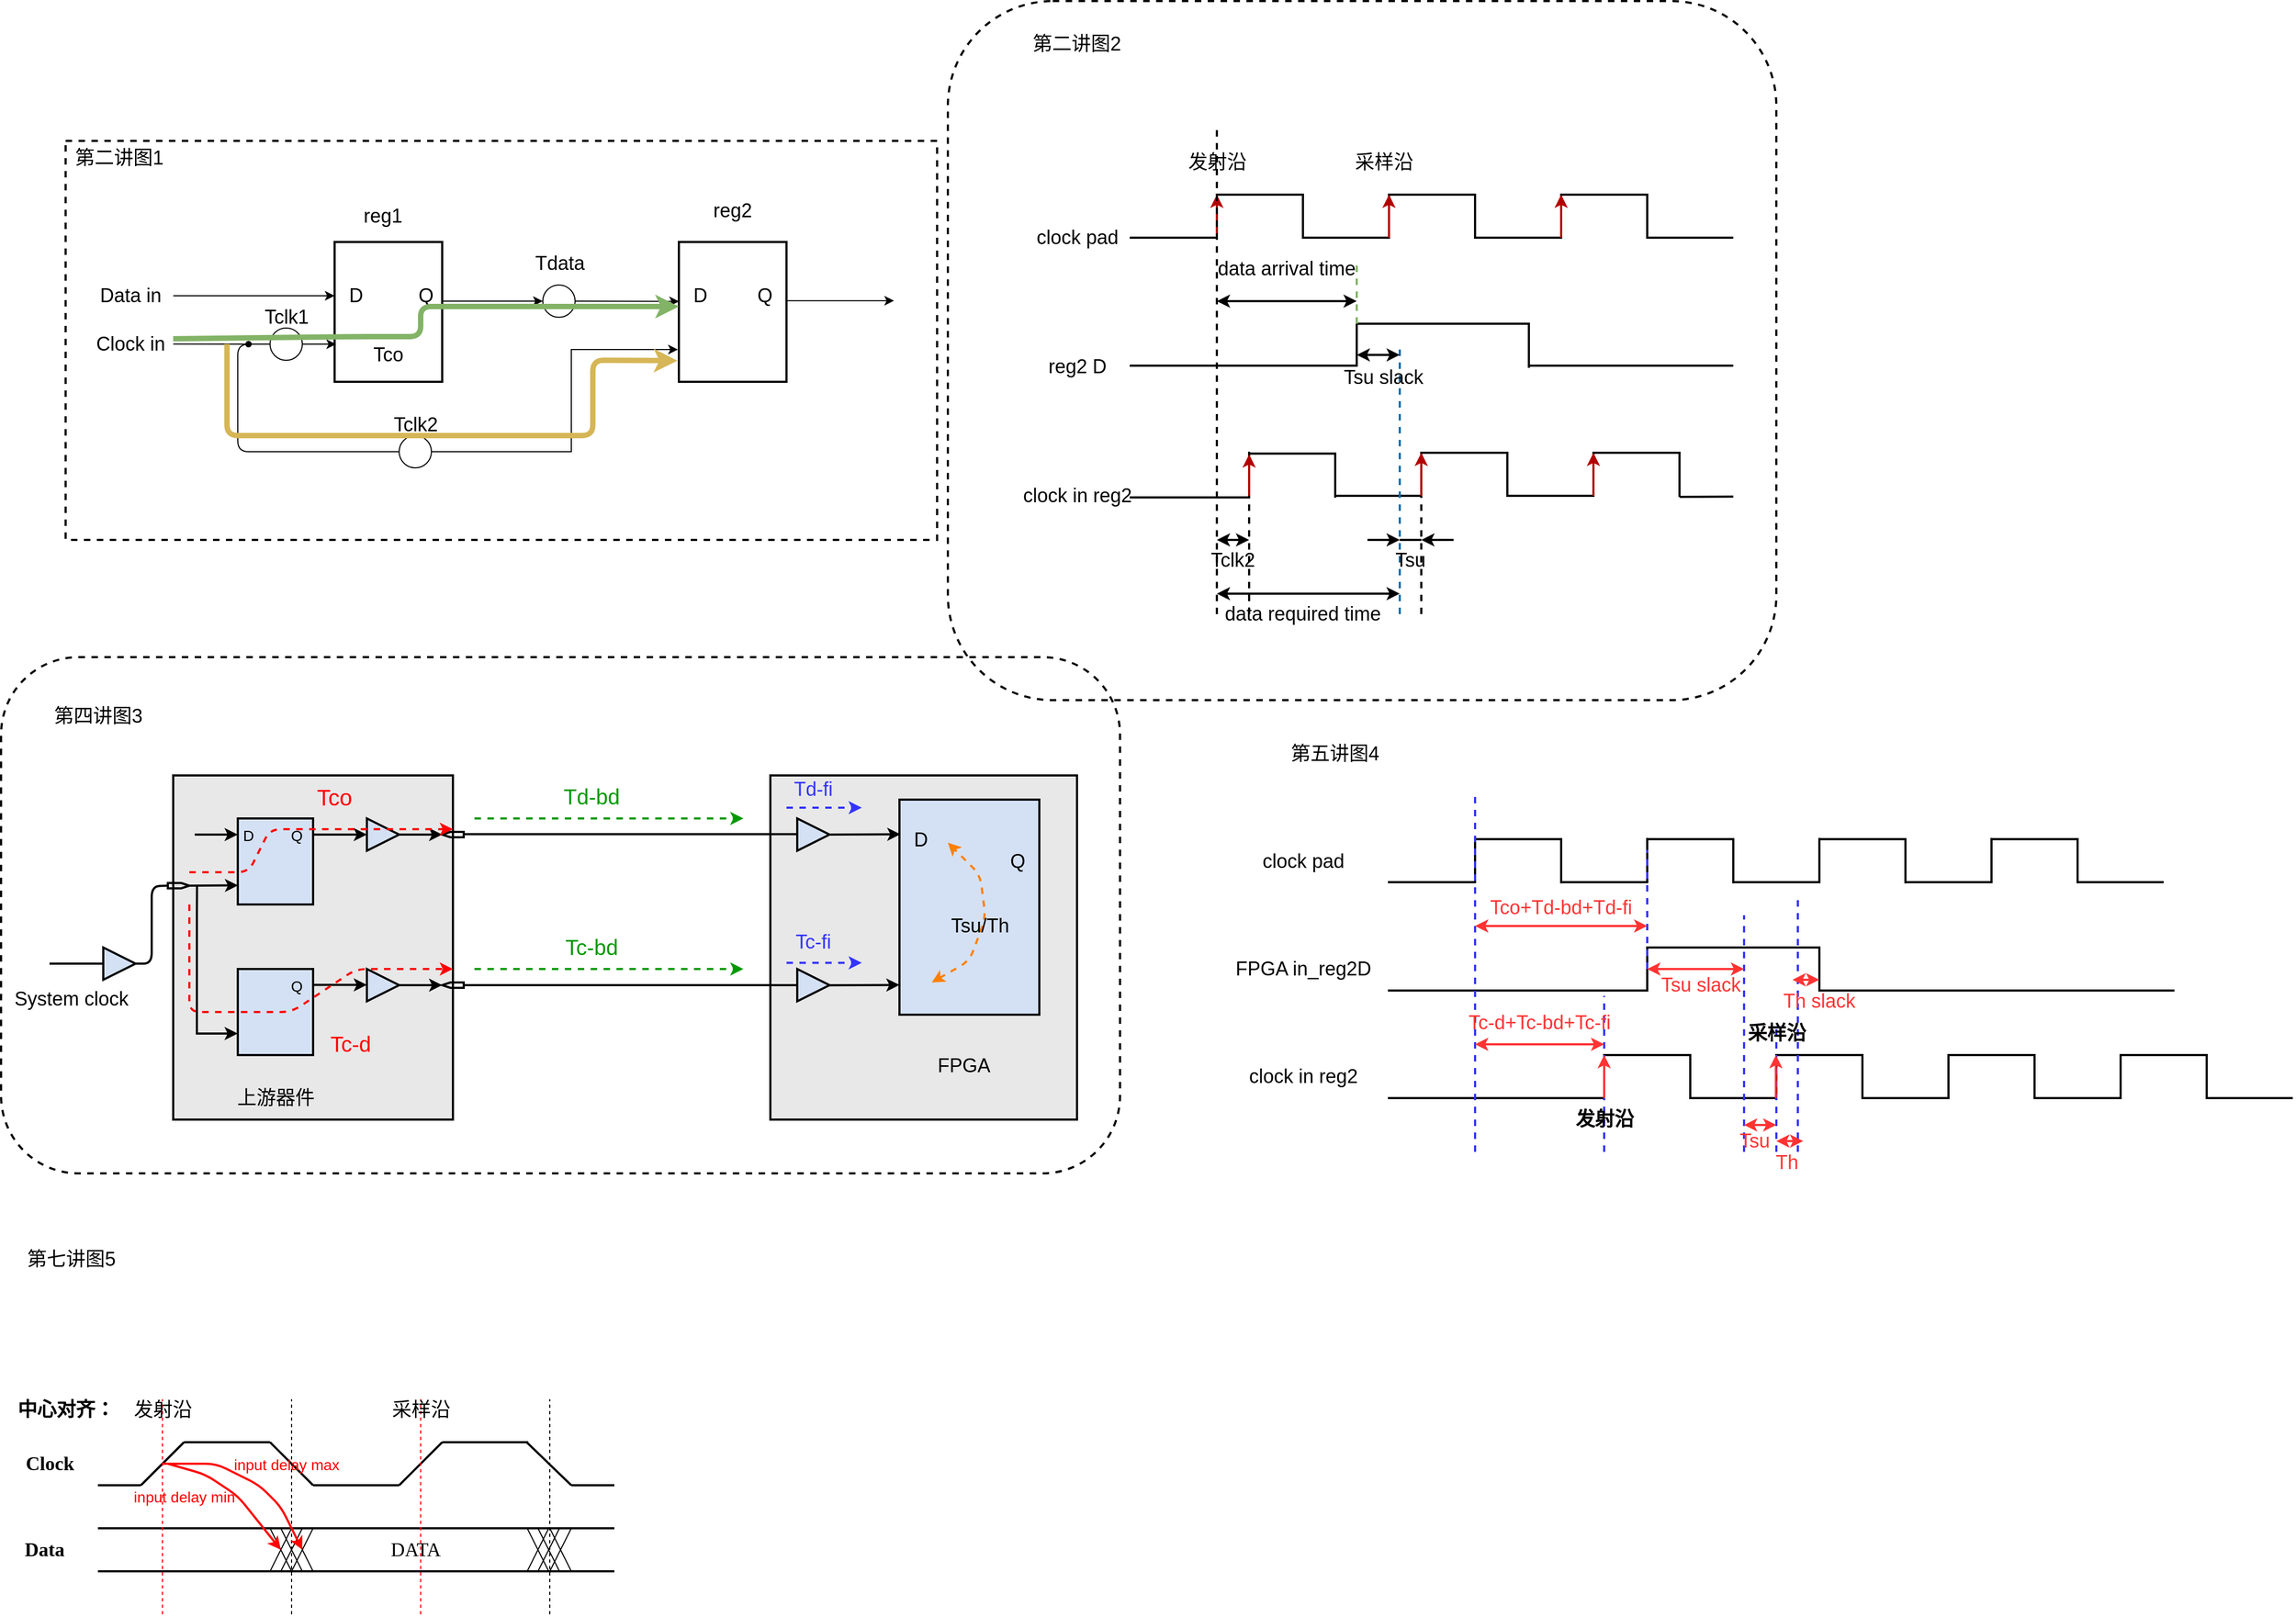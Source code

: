 <mxfile version="14.9.8" type="github">
  <diagram id="lkhqYN3q01pNEpYUq4vx" name="Page-1">
    <mxGraphModel dx="2024" dy="2044" grid="1" gridSize="10" guides="1" tooltips="1" connect="1" arrows="1" fold="1" page="0" pageScale="1" pageWidth="827" pageHeight="1169" math="0" shadow="0">
      <root>
        <mxCell id="0" />
        <mxCell id="1" parent="0" />
        <mxCell id="USP_9mEqmEUjSbpP8-R_-49" value="" style="rounded=0;whiteSpace=wrap;html=1;fontSize=18;strokeWidth=2;fillColor=none;dashed=1;" vertex="1" parent="1">
          <mxGeometry x="-790" y="-1450" width="810" height="371" as="geometry" />
        </mxCell>
        <mxCell id="USP_9mEqmEUjSbpP8-R_-186" value="" style="rounded=1;whiteSpace=wrap;html=1;fontSize=18;strokeWidth=2;fillColor=none;dashed=1;" vertex="1" parent="1">
          <mxGeometry x="-850" y="-970" width="1040" height="480" as="geometry" />
        </mxCell>
        <mxCell id="USP_9mEqmEUjSbpP8-R_-113" value="" style="rounded=1;whiteSpace=wrap;html=1;fontSize=18;strokeWidth=2;dashed=1;fillColor=none;" vertex="1" parent="1">
          <mxGeometry x="30" y="-1580" width="770" height="650" as="geometry" />
        </mxCell>
        <mxCell id="USP_9mEqmEUjSbpP8-R_-173" value="" style="rounded=0;whiteSpace=wrap;html=1;fontSize=18;strokeWidth=2;fillColor=#E8E8E8;" vertex="1" parent="1">
          <mxGeometry x="-135" y="-860" width="285" height="320" as="geometry" />
        </mxCell>
        <mxCell id="USP_9mEqmEUjSbpP8-R_-158" value="" style="rounded=0;whiteSpace=wrap;html=1;fontSize=18;strokeWidth=2;fillColor=#E8E8E8;" vertex="1" parent="1">
          <mxGeometry x="-690" y="-860" width="260" height="320" as="geometry" />
        </mxCell>
        <mxCell id="USP_9mEqmEUjSbpP8-R_-1" value="" style="rounded=0;whiteSpace=wrap;html=1;strokeWidth=2;" vertex="1" parent="1">
          <mxGeometry x="-540" y="-1356" width="100" height="130" as="geometry" />
        </mxCell>
        <mxCell id="USP_9mEqmEUjSbpP8-R_-2" value="" style="rounded=0;whiteSpace=wrap;html=1;strokeWidth=2;" vertex="1" parent="1">
          <mxGeometry x="-220" y="-1356" width="100" height="130" as="geometry" />
        </mxCell>
        <mxCell id="USP_9mEqmEUjSbpP8-R_-3" value="" style="ellipse;whiteSpace=wrap;html=1;aspect=fixed;" vertex="1" parent="1">
          <mxGeometry x="-346.5" y="-1316" width="30" height="30" as="geometry" />
        </mxCell>
        <mxCell id="USP_9mEqmEUjSbpP8-R_-4" value="" style="endArrow=classic;html=1;" edge="1" parent="1">
          <mxGeometry width="50" height="50" relative="1" as="geometry">
            <mxPoint x="-690" y="-1306" as="sourcePoint" />
            <mxPoint x="-540" y="-1306" as="targetPoint" />
          </mxGeometry>
        </mxCell>
        <mxCell id="USP_9mEqmEUjSbpP8-R_-5" value="" style="endArrow=classic;html=1;entryX=0;entryY=0.5;entryDx=0;entryDy=0;" edge="1" parent="1" target="USP_9mEqmEUjSbpP8-R_-3">
          <mxGeometry width="50" height="50" relative="1" as="geometry">
            <mxPoint x="-439" y="-1301" as="sourcePoint" />
            <mxPoint x="-390" y="-1346" as="targetPoint" />
          </mxGeometry>
        </mxCell>
        <mxCell id="USP_9mEqmEUjSbpP8-R_-6" value="" style="endArrow=classic;html=1;entryX=0.001;entryY=0.425;entryDx=0;entryDy=0;entryPerimeter=0;exitX=1;exitY=0.5;exitDx=0;exitDy=0;" edge="1" parent="1" source="USP_9mEqmEUjSbpP8-R_-3" target="USP_9mEqmEUjSbpP8-R_-2">
          <mxGeometry width="50" height="50" relative="1" as="geometry">
            <mxPoint x="-316" y="-1296" as="sourcePoint" />
            <mxPoint x="-266" y="-1346" as="targetPoint" />
          </mxGeometry>
        </mxCell>
        <mxCell id="USP_9mEqmEUjSbpP8-R_-7" value="" style="endArrow=classic;html=1;" edge="1" parent="1">
          <mxGeometry width="50" height="50" relative="1" as="geometry">
            <mxPoint x="-120" y="-1301.42" as="sourcePoint" />
            <mxPoint x="-20" y="-1301.42" as="targetPoint" />
          </mxGeometry>
        </mxCell>
        <mxCell id="USP_9mEqmEUjSbpP8-R_-9" value="" style="ellipse;whiteSpace=wrap;html=1;aspect=fixed;" vertex="1" parent="1">
          <mxGeometry x="-600" y="-1276" width="30" height="30" as="geometry" />
        </mxCell>
        <mxCell id="USP_9mEqmEUjSbpP8-R_-12" value="" style="endArrow=classic;html=1;exitX=1;exitY=0.5;exitDx=0;exitDy=0;entryX=0.014;entryY=0.731;entryDx=0;entryDy=0;entryPerimeter=0;" edge="1" parent="1" source="USP_9mEqmEUjSbpP8-R_-9" target="USP_9mEqmEUjSbpP8-R_-1">
          <mxGeometry width="50" height="50" relative="1" as="geometry">
            <mxPoint x="-590" y="-1216" as="sourcePoint" />
            <mxPoint x="-539" y="-1262" as="targetPoint" />
          </mxGeometry>
        </mxCell>
        <mxCell id="USP_9mEqmEUjSbpP8-R_-34" value="" style="edgeStyle=none;rounded=0;orthogonalLoop=1;jettySize=auto;html=1;" edge="1" parent="1" source="USP_9mEqmEUjSbpP8-R_-19">
          <mxGeometry relative="1" as="geometry">
            <mxPoint x="-221" y="-1256" as="targetPoint" />
            <Array as="points">
              <mxPoint x="-320" y="-1161" />
              <mxPoint x="-320" y="-1256" />
              <mxPoint x="-290" y="-1256" />
            </Array>
          </mxGeometry>
        </mxCell>
        <mxCell id="USP_9mEqmEUjSbpP8-R_-19" value="" style="ellipse;whiteSpace=wrap;html=1;aspect=fixed;" vertex="1" parent="1">
          <mxGeometry x="-480" y="-1176" width="30" height="30" as="geometry" />
        </mxCell>
        <mxCell id="USP_9mEqmEUjSbpP8-R_-27" value="" style="endArrow=none;html=1;entryX=0;entryY=0.5;entryDx=0;entryDy=0;exitX=0;exitY=0.5;exitDx=0;exitDy=0;" edge="1" parent="1" source="USP_9mEqmEUjSbpP8-R_-19" target="USP_9mEqmEUjSbpP8-R_-9">
          <mxGeometry width="50" height="50" relative="1" as="geometry">
            <mxPoint x="-630" y="-1156" as="sourcePoint" />
            <mxPoint x="-610" y="-1256" as="targetPoint" />
            <Array as="points">
              <mxPoint x="-630" y="-1161" />
              <mxPoint x="-630" y="-1261" />
            </Array>
          </mxGeometry>
        </mxCell>
        <mxCell id="USP_9mEqmEUjSbpP8-R_-32" value="" style="endArrow=none;html=1;" edge="1" parent="1">
          <mxGeometry width="50" height="50" relative="1" as="geometry">
            <mxPoint x="-690" y="-1261.17" as="sourcePoint" />
            <mxPoint x="-620" y="-1261" as="targetPoint" />
          </mxGeometry>
        </mxCell>
        <mxCell id="USP_9mEqmEUjSbpP8-R_-33" value="" style="shape=waypoint;size=6;pointerEvents=1;points=[];fillColor=#ffffff;resizable=0;rotatable=0;perimeter=centerPerimeter;snapToPoint=1;" vertex="1" parent="1">
          <mxGeometry x="-640" y="-1281" width="40" height="40" as="geometry" />
        </mxCell>
        <mxCell id="USP_9mEqmEUjSbpP8-R_-35" value="&lt;font style=&quot;font-size: 18px&quot;&gt;Data in&lt;/font&gt;" style="text;html=1;align=center;verticalAlign=middle;resizable=0;points=[];autosize=1;strokeColor=none;" vertex="1" parent="1">
          <mxGeometry x="-765" y="-1316" width="70" height="20" as="geometry" />
        </mxCell>
        <mxCell id="USP_9mEqmEUjSbpP8-R_-36" value="Clock in" style="text;html=1;align=center;verticalAlign=middle;resizable=0;points=[];autosize=1;strokeColor=none;fontSize=18;" vertex="1" parent="1">
          <mxGeometry x="-770" y="-1276" width="80" height="30" as="geometry" />
        </mxCell>
        <mxCell id="USP_9mEqmEUjSbpP8-R_-37" value="Tclk1" style="text;html=1;align=center;verticalAlign=middle;resizable=0;points=[];autosize=1;strokeColor=none;fontSize=18;" vertex="1" parent="1">
          <mxGeometry x="-615" y="-1301" width="60" height="30" as="geometry" />
        </mxCell>
        <mxCell id="USP_9mEqmEUjSbpP8-R_-38" value="Tclk2" style="text;html=1;align=center;verticalAlign=middle;resizable=0;points=[];autosize=1;strokeColor=none;fontSize=18;" vertex="1" parent="1">
          <mxGeometry x="-495" y="-1201" width="60" height="30" as="geometry" />
        </mxCell>
        <mxCell id="USP_9mEqmEUjSbpP8-R_-39" value="Tdata" style="text;html=1;align=center;verticalAlign=middle;resizable=0;points=[];autosize=1;strokeColor=none;fontSize=18;" vertex="1" parent="1">
          <mxGeometry x="-361.5" y="-1351" width="60" height="30" as="geometry" />
        </mxCell>
        <mxCell id="USP_9mEqmEUjSbpP8-R_-40" value="D" style="text;html=1;strokeColor=none;fillColor=none;align=center;verticalAlign=middle;whiteSpace=wrap;rounded=0;fontSize=18;" vertex="1" parent="1">
          <mxGeometry x="-540" y="-1316" width="40" height="20" as="geometry" />
        </mxCell>
        <mxCell id="USP_9mEqmEUjSbpP8-R_-41" value="Q" style="text;html=1;strokeColor=none;fillColor=none;align=center;verticalAlign=middle;whiteSpace=wrap;rounded=0;fontSize=18;" vertex="1" parent="1">
          <mxGeometry x="-475" y="-1316" width="40" height="20" as="geometry" />
        </mxCell>
        <mxCell id="USP_9mEqmEUjSbpP8-R_-43" value="D" style="text;html=1;strokeColor=none;fillColor=none;align=center;verticalAlign=middle;whiteSpace=wrap;rounded=0;fontSize=18;" vertex="1" parent="1">
          <mxGeometry x="-220" y="-1316" width="40" height="20" as="geometry" />
        </mxCell>
        <mxCell id="USP_9mEqmEUjSbpP8-R_-44" value="Q" style="text;html=1;strokeColor=none;fillColor=none;align=center;verticalAlign=middle;whiteSpace=wrap;rounded=0;fontSize=18;" vertex="1" parent="1">
          <mxGeometry x="-160" y="-1316" width="40" height="20" as="geometry" />
        </mxCell>
        <mxCell id="USP_9mEqmEUjSbpP8-R_-45" value="Tco" style="text;html=1;strokeColor=none;fillColor=none;align=center;verticalAlign=middle;whiteSpace=wrap;rounded=0;fontSize=18;" vertex="1" parent="1">
          <mxGeometry x="-510" y="-1261" width="40" height="20" as="geometry" />
        </mxCell>
        <mxCell id="USP_9mEqmEUjSbpP8-R_-46" value="" style="endArrow=classic;html=1;fontSize=18;strokeWidth=5;fillColor=#d5e8d4;strokeColor=#82b366;entryX=0;entryY=1;entryDx=0;entryDy=0;" edge="1" parent="1" target="USP_9mEqmEUjSbpP8-R_-43">
          <mxGeometry width="50" height="50" relative="1" as="geometry">
            <mxPoint x="-690" y="-1266" as="sourcePoint" />
            <mxPoint x="-460" y="-1296" as="targetPoint" />
            <Array as="points">
              <mxPoint x="-520" y="-1268" />
              <mxPoint x="-460" y="-1268" />
              <mxPoint x="-460" y="-1296" />
            </Array>
          </mxGeometry>
        </mxCell>
        <mxCell id="USP_9mEqmEUjSbpP8-R_-48" value="" style="endArrow=classic;html=1;fontSize=18;strokeWidth=5;entryX=-0.014;entryY=0.849;entryDx=0;entryDy=0;entryPerimeter=0;fillColor=#fff2cc;strokeColor=#d6b656;" edge="1" parent="1" target="USP_9mEqmEUjSbpP8-R_-2">
          <mxGeometry width="50" height="50" relative="1" as="geometry">
            <mxPoint x="-640" y="-1261" as="sourcePoint" />
            <mxPoint x="-300" y="-1276" as="targetPoint" />
            <Array as="points">
              <mxPoint x="-640" y="-1176" />
              <mxPoint x="-300" y="-1176" />
              <mxPoint x="-300" y="-1246" />
            </Array>
          </mxGeometry>
        </mxCell>
        <mxCell id="USP_9mEqmEUjSbpP8-R_-50" value="第二讲图1" style="text;html=1;strokeColor=none;fillColor=none;align=center;verticalAlign=middle;whiteSpace=wrap;rounded=0;dashed=1;fontSize=18;" vertex="1" parent="1">
          <mxGeometry x="-785" y="-1444" width="90" height="20" as="geometry" />
        </mxCell>
        <mxCell id="USP_9mEqmEUjSbpP8-R_-53" value="第二讲图2" style="text;html=1;strokeColor=none;fillColor=none;align=center;verticalAlign=middle;whiteSpace=wrap;rounded=0;dashed=1;fontSize=18;" vertex="1" parent="1">
          <mxGeometry x="105" y="-1550" width="90" height="20" as="geometry" />
        </mxCell>
        <mxCell id="USP_9mEqmEUjSbpP8-R_-54" value="" style="shape=partialRectangle;whiteSpace=wrap;html=1;top=0;left=0;fillColor=none;fontSize=18;strokeWidth=2;" vertex="1" parent="1">
          <mxGeometry x="200" y="-1400" width="80" height="40" as="geometry" />
        </mxCell>
        <mxCell id="USP_9mEqmEUjSbpP8-R_-56" value="" style="shape=partialRectangle;whiteSpace=wrap;html=1;bottom=0;right=0;fillColor=none;fontSize=18;strokeWidth=2;flipH=1;" vertex="1" parent="1">
          <mxGeometry x="280" y="-1400" width="80" height="40" as="geometry" />
        </mxCell>
        <mxCell id="USP_9mEqmEUjSbpP8-R_-57" value="" style="shape=partialRectangle;whiteSpace=wrap;html=1;top=0;left=0;fillColor=none;fontSize=18;strokeWidth=2;" vertex="1" parent="1">
          <mxGeometry x="360" y="-1400" width="80" height="40" as="geometry" />
        </mxCell>
        <mxCell id="USP_9mEqmEUjSbpP8-R_-58" value="" style="shape=partialRectangle;whiteSpace=wrap;html=1;top=0;left=0;fillColor=none;fontSize=18;strokeWidth=2;flipV=1;" vertex="1" parent="1">
          <mxGeometry x="440" y="-1400" width="80" height="40" as="geometry" />
        </mxCell>
        <mxCell id="USP_9mEqmEUjSbpP8-R_-59" value="" style="shape=partialRectangle;whiteSpace=wrap;html=1;top=0;left=0;fillColor=none;fontSize=18;strokeWidth=2;" vertex="1" parent="1">
          <mxGeometry x="520" y="-1400" width="80" height="40" as="geometry" />
        </mxCell>
        <mxCell id="USP_9mEqmEUjSbpP8-R_-66" value="" style="shape=partialRectangle;whiteSpace=wrap;html=1;top=0;left=0;fillColor=none;fontSize=18;strokeWidth=2;flipV=1;" vertex="1" parent="1">
          <mxGeometry x="600" y="-1400" width="80" height="40" as="geometry" />
        </mxCell>
        <mxCell id="USP_9mEqmEUjSbpP8-R_-67" value="" style="endArrow=none;html=1;fontSize=18;strokeWidth=2;" edge="1" parent="1">
          <mxGeometry width="50" height="50" relative="1" as="geometry">
            <mxPoint x="680" y="-1360" as="sourcePoint" />
            <mxPoint x="760" y="-1360" as="targetPoint" />
          </mxGeometry>
        </mxCell>
        <mxCell id="USP_9mEqmEUjSbpP8-R_-69" value="" style="shape=partialRectangle;whiteSpace=wrap;html=1;top=0;left=0;fillColor=none;fontSize=18;strokeWidth=2;" vertex="1" parent="1">
          <mxGeometry x="200" y="-1160" width="110" height="41.5" as="geometry" />
        </mxCell>
        <mxCell id="USP_9mEqmEUjSbpP8-R_-70" value="" style="shape=partialRectangle;whiteSpace=wrap;html=1;bottom=0;right=0;fillColor=none;fontSize=18;strokeWidth=2;flipH=1;" vertex="1" parent="1">
          <mxGeometry x="310" y="-1159.25" width="80" height="40" as="geometry" />
        </mxCell>
        <mxCell id="USP_9mEqmEUjSbpP8-R_-71" value="" style="shape=partialRectangle;whiteSpace=wrap;html=1;top=0;left=0;fillColor=none;fontSize=18;strokeWidth=2;" vertex="1" parent="1">
          <mxGeometry x="390" y="-1160" width="80" height="40" as="geometry" />
        </mxCell>
        <mxCell id="USP_9mEqmEUjSbpP8-R_-72" value="" style="shape=partialRectangle;whiteSpace=wrap;html=1;top=0;left=0;fillColor=none;fontSize=18;strokeWidth=2;flipV=1;" vertex="1" parent="1">
          <mxGeometry x="470" y="-1160" width="80" height="40" as="geometry" />
        </mxCell>
        <mxCell id="USP_9mEqmEUjSbpP8-R_-73" value="" style="shape=partialRectangle;whiteSpace=wrap;html=1;top=0;left=0;fillColor=none;fontSize=18;strokeWidth=2;" vertex="1" parent="1">
          <mxGeometry x="550" y="-1160" width="80" height="40" as="geometry" />
        </mxCell>
        <mxCell id="USP_9mEqmEUjSbpP8-R_-74" value="" style="shape=partialRectangle;whiteSpace=wrap;html=1;top=0;left=0;fillColor=none;fontSize=18;strokeWidth=2;flipV=1;" vertex="1" parent="1">
          <mxGeometry x="630" y="-1160" width="80" height="40" as="geometry" />
        </mxCell>
        <mxCell id="USP_9mEqmEUjSbpP8-R_-75" value="" style="endArrow=none;html=1;fontSize=18;strokeWidth=2;" edge="1" parent="1">
          <mxGeometry width="50" height="50" relative="1" as="geometry">
            <mxPoint x="710" y="-1119" as="sourcePoint" />
            <mxPoint x="760" y="-1119.25" as="targetPoint" />
          </mxGeometry>
        </mxCell>
        <mxCell id="USP_9mEqmEUjSbpP8-R_-76" value="" style="shape=partialRectangle;whiteSpace=wrap;html=1;top=0;left=0;fillColor=none;fontSize=18;strokeWidth=2;" vertex="1" parent="1">
          <mxGeometry x="200" y="-1280" width="210" height="39" as="geometry" />
        </mxCell>
        <mxCell id="USP_9mEqmEUjSbpP8-R_-77" value="" style="shape=partialRectangle;whiteSpace=wrap;html=1;top=0;left=0;fillColor=none;fontSize=18;strokeWidth=2;flipV=1;" vertex="1" parent="1">
          <mxGeometry x="410" y="-1280" width="160" height="40" as="geometry" />
        </mxCell>
        <mxCell id="USP_9mEqmEUjSbpP8-R_-79" value="" style="endArrow=none;html=1;fontSize=18;strokeWidth=2;" edge="1" parent="1">
          <mxGeometry width="50" height="50" relative="1" as="geometry">
            <mxPoint x="570" y="-1241" as="sourcePoint" />
            <mxPoint x="760" y="-1241" as="targetPoint" />
          </mxGeometry>
        </mxCell>
        <mxCell id="USP_9mEqmEUjSbpP8-R_-80" value="clock pad" style="text;html=1;align=center;verticalAlign=middle;resizable=0;points=[];autosize=1;strokeColor=none;fontSize=18;" vertex="1" parent="1">
          <mxGeometry x="105" y="-1375" width="90" height="30" as="geometry" />
        </mxCell>
        <mxCell id="USP_9mEqmEUjSbpP8-R_-81" value="reg2 D" style="text;html=1;align=center;verticalAlign=middle;resizable=0;points=[];autosize=1;strokeColor=none;fontSize=18;" vertex="1" parent="1">
          <mxGeometry x="115" y="-1255" width="70" height="30" as="geometry" />
        </mxCell>
        <mxCell id="USP_9mEqmEUjSbpP8-R_-82" value="reg1" style="text;html=1;strokeColor=none;fillColor=none;align=center;verticalAlign=middle;whiteSpace=wrap;rounded=0;fontSize=18;" vertex="1" parent="1">
          <mxGeometry x="-515" y="-1390" width="40" height="20" as="geometry" />
        </mxCell>
        <mxCell id="USP_9mEqmEUjSbpP8-R_-83" value="reg2" style="text;html=1;strokeColor=none;fillColor=none;align=center;verticalAlign=middle;whiteSpace=wrap;rounded=0;fontSize=18;" vertex="1" parent="1">
          <mxGeometry x="-190" y="-1395" width="40" height="20" as="geometry" />
        </mxCell>
        <mxCell id="USP_9mEqmEUjSbpP8-R_-84" value="clock in reg2" style="text;html=1;align=center;verticalAlign=middle;resizable=0;points=[];autosize=1;strokeColor=none;fontSize=18;" vertex="1" parent="1">
          <mxGeometry x="90" y="-1135" width="120" height="30" as="geometry" />
        </mxCell>
        <mxCell id="USP_9mEqmEUjSbpP8-R_-85" value="" style="endArrow=classic;html=1;fontSize=18;strokeWidth=2;entryX=0;entryY=0;entryDx=0;entryDy=0;fillColor=#e51400;strokeColor=#B20000;" edge="1" parent="1" target="USP_9mEqmEUjSbpP8-R_-56">
          <mxGeometry width="50" height="50" relative="1" as="geometry">
            <mxPoint x="280" y="-1360" as="sourcePoint" />
            <mxPoint x="330" y="-1410" as="targetPoint" />
          </mxGeometry>
        </mxCell>
        <mxCell id="USP_9mEqmEUjSbpP8-R_-86" value="" style="endArrow=classic;html=1;fontSize=18;strokeWidth=2;entryX=0;entryY=0;entryDx=0;entryDy=0;fillColor=#e51400;strokeColor=#B20000;" edge="1" parent="1">
          <mxGeometry width="50" height="50" relative="1" as="geometry">
            <mxPoint x="440" y="-1360" as="sourcePoint" />
            <mxPoint x="440" y="-1400" as="targetPoint" />
            <Array as="points">
              <mxPoint x="440" y="-1360" />
            </Array>
          </mxGeometry>
        </mxCell>
        <mxCell id="USP_9mEqmEUjSbpP8-R_-87" value="" style="endArrow=classic;html=1;fontSize=18;strokeWidth=2;entryX=0;entryY=0;entryDx=0;entryDy=0;fillColor=#e51400;strokeColor=#B20000;" edge="1" parent="1">
          <mxGeometry width="50" height="50" relative="1" as="geometry">
            <mxPoint x="600" y="-1360" as="sourcePoint" />
            <mxPoint x="600" y="-1400" as="targetPoint" />
          </mxGeometry>
        </mxCell>
        <mxCell id="USP_9mEqmEUjSbpP8-R_-88" value="" style="endArrow=classic;html=1;fontSize=18;strokeWidth=2;entryX=0;entryY=0;entryDx=0;entryDy=0;fillColor=#e51400;strokeColor=#B20000;" edge="1" parent="1">
          <mxGeometry width="50" height="50" relative="1" as="geometry">
            <mxPoint x="310" y="-1118.5" as="sourcePoint" />
            <mxPoint x="310" y="-1158.5" as="targetPoint" />
          </mxGeometry>
        </mxCell>
        <mxCell id="USP_9mEqmEUjSbpP8-R_-89" value="" style="endArrow=classic;html=1;fontSize=18;strokeWidth=2;entryX=0;entryY=0;entryDx=0;entryDy=0;fillColor=#e51400;strokeColor=#B20000;" edge="1" parent="1">
          <mxGeometry width="50" height="50" relative="1" as="geometry">
            <mxPoint x="470" y="-1120" as="sourcePoint" />
            <mxPoint x="470" y="-1160" as="targetPoint" />
          </mxGeometry>
        </mxCell>
        <mxCell id="USP_9mEqmEUjSbpP8-R_-90" value="" style="endArrow=classic;html=1;fontSize=18;strokeWidth=2;entryX=0;entryY=0;entryDx=0;entryDy=0;fillColor=#e51400;strokeColor=#B20000;" edge="1" parent="1">
          <mxGeometry width="50" height="50" relative="1" as="geometry">
            <mxPoint x="630" y="-1120" as="sourcePoint" />
            <mxPoint x="630" y="-1160" as="targetPoint" />
          </mxGeometry>
        </mxCell>
        <mxCell id="USP_9mEqmEUjSbpP8-R_-91" value="发射沿" style="text;html=1;align=center;verticalAlign=middle;resizable=0;points=[];autosize=1;strokeColor=none;fontSize=18;" vertex="1" parent="1">
          <mxGeometry x="245" y="-1445" width="70" height="30" as="geometry" />
        </mxCell>
        <mxCell id="USP_9mEqmEUjSbpP8-R_-92" value="采样沿" style="text;html=1;align=center;verticalAlign=middle;resizable=0;points=[];autosize=1;strokeColor=none;fontSize=18;" vertex="1" parent="1">
          <mxGeometry x="400" y="-1445" width="70" height="30" as="geometry" />
        </mxCell>
        <mxCell id="USP_9mEqmEUjSbpP8-R_-93" value="" style="endArrow=none;dashed=1;html=1;fontSize=18;strokeWidth=2;" edge="1" parent="1">
          <mxGeometry width="50" height="50" relative="1" as="geometry">
            <mxPoint x="280" y="-1010" as="sourcePoint" />
            <mxPoint x="280" y="-1460" as="targetPoint" />
          </mxGeometry>
        </mxCell>
        <mxCell id="USP_9mEqmEUjSbpP8-R_-94" value="" style="endArrow=none;dashed=1;html=1;fontSize=18;strokeWidth=2;" edge="1" parent="1">
          <mxGeometry width="50" height="50" relative="1" as="geometry">
            <mxPoint x="470" y="-1010" as="sourcePoint" />
            <mxPoint x="470" y="-1119.25" as="targetPoint" />
          </mxGeometry>
        </mxCell>
        <mxCell id="USP_9mEqmEUjSbpP8-R_-95" value="" style="endArrow=none;dashed=1;html=1;fontSize=18;strokeWidth=2;fillColor=#1ba1e2;strokeColor=#006EAF;" edge="1" parent="1">
          <mxGeometry width="50" height="50" relative="1" as="geometry">
            <mxPoint x="450" y="-1010" as="sourcePoint" />
            <mxPoint x="450" y="-1260" as="targetPoint" />
          </mxGeometry>
        </mxCell>
        <mxCell id="USP_9mEqmEUjSbpP8-R_-96" value="" style="endArrow=none;dashed=1;html=1;fontSize=18;strokeWidth=2;fillColor=#d5e8d4;strokeColor=#82b366;" edge="1" parent="1">
          <mxGeometry width="50" height="50" relative="1" as="geometry">
            <mxPoint x="410" y="-1280" as="sourcePoint" />
            <mxPoint x="410" y="-1340" as="targetPoint" />
          </mxGeometry>
        </mxCell>
        <mxCell id="USP_9mEqmEUjSbpP8-R_-97" value="" style="endArrow=classic;startArrow=classic;html=1;fontSize=18;strokeWidth=2;" edge="1" parent="1">
          <mxGeometry width="50" height="50" relative="1" as="geometry">
            <mxPoint x="280" y="-1301" as="sourcePoint" />
            <mxPoint x="410" y="-1301" as="targetPoint" />
          </mxGeometry>
        </mxCell>
        <mxCell id="USP_9mEqmEUjSbpP8-R_-98" value="" style="endArrow=classic;startArrow=classic;html=1;fontSize=18;strokeWidth=2;" edge="1" parent="1">
          <mxGeometry width="50" height="50" relative="1" as="geometry">
            <mxPoint x="410" y="-1251" as="sourcePoint" />
            <mxPoint x="450" y="-1251" as="targetPoint" />
          </mxGeometry>
        </mxCell>
        <mxCell id="USP_9mEqmEUjSbpP8-R_-99" value="" style="endArrow=none;dashed=1;html=1;fontSize=18;strokeWidth=2;" edge="1" parent="1">
          <mxGeometry width="50" height="50" relative="1" as="geometry">
            <mxPoint x="310" y="-1010" as="sourcePoint" />
            <mxPoint x="310" y="-1120" as="targetPoint" />
          </mxGeometry>
        </mxCell>
        <mxCell id="USP_9mEqmEUjSbpP8-R_-100" value="" style="endArrow=classic;startArrow=classic;html=1;fontSize=18;strokeWidth=2;" edge="1" parent="1">
          <mxGeometry width="50" height="50" relative="1" as="geometry">
            <mxPoint x="280" y="-1079" as="sourcePoint" />
            <mxPoint x="310" y="-1079" as="targetPoint" />
          </mxGeometry>
        </mxCell>
        <mxCell id="USP_9mEqmEUjSbpP8-R_-102" value="" style="endArrow=classic;html=1;fontSize=18;strokeWidth=2;" edge="1" parent="1">
          <mxGeometry width="50" height="50" relative="1" as="geometry">
            <mxPoint x="420" y="-1079" as="sourcePoint" />
            <mxPoint x="450" y="-1079" as="targetPoint" />
          </mxGeometry>
        </mxCell>
        <mxCell id="USP_9mEqmEUjSbpP8-R_-103" value="" style="endArrow=none;html=1;fontSize=18;strokeWidth=2;" edge="1" parent="1">
          <mxGeometry width="50" height="50" relative="1" as="geometry">
            <mxPoint x="450" y="-1079" as="sourcePoint" />
            <mxPoint x="470" y="-1079" as="targetPoint" />
          </mxGeometry>
        </mxCell>
        <mxCell id="USP_9mEqmEUjSbpP8-R_-104" value="" style="endArrow=classic;html=1;fontSize=18;strokeWidth=2;" edge="1" parent="1">
          <mxGeometry width="50" height="50" relative="1" as="geometry">
            <mxPoint x="500" y="-1079" as="sourcePoint" />
            <mxPoint x="470" y="-1079" as="targetPoint" />
          </mxGeometry>
        </mxCell>
        <mxCell id="USP_9mEqmEUjSbpP8-R_-105" value="data arrival time" style="text;html=1;strokeColor=none;fillColor=none;align=center;verticalAlign=middle;whiteSpace=wrap;rounded=0;fontSize=18;" vertex="1" parent="1">
          <mxGeometry x="270" y="-1341" width="150" height="20" as="geometry" />
        </mxCell>
        <mxCell id="USP_9mEqmEUjSbpP8-R_-106" value="Tsu slack" style="text;html=1;strokeColor=none;fillColor=none;align=center;verticalAlign=middle;whiteSpace=wrap;rounded=0;fontSize=18;" vertex="1" parent="1">
          <mxGeometry x="390" y="-1240" width="90" height="20" as="geometry" />
        </mxCell>
        <mxCell id="USP_9mEqmEUjSbpP8-R_-107" value="Tclk2" style="text;html=1;strokeColor=none;fillColor=none;align=center;verticalAlign=middle;whiteSpace=wrap;rounded=0;fontSize=18;" vertex="1" parent="1">
          <mxGeometry x="275" y="-1070" width="40" height="20" as="geometry" />
        </mxCell>
        <mxCell id="USP_9mEqmEUjSbpP8-R_-109" value="Tsu" style="text;html=1;strokeColor=none;fillColor=none;align=center;verticalAlign=middle;whiteSpace=wrap;rounded=0;fontSize=18;" vertex="1" parent="1">
          <mxGeometry x="440" y="-1070" width="40" height="20" as="geometry" />
        </mxCell>
        <mxCell id="USP_9mEqmEUjSbpP8-R_-111" value="" style="endArrow=classic;startArrow=classic;html=1;fontSize=18;strokeWidth=2;" edge="1" parent="1">
          <mxGeometry width="50" height="50" relative="1" as="geometry">
            <mxPoint x="280" y="-1029" as="sourcePoint" />
            <mxPoint x="450" y="-1029" as="targetPoint" />
          </mxGeometry>
        </mxCell>
        <mxCell id="USP_9mEqmEUjSbpP8-R_-112" value="data required time" style="text;html=1;strokeColor=none;fillColor=none;align=center;verticalAlign=middle;whiteSpace=wrap;rounded=0;fontSize=18;" vertex="1" parent="1">
          <mxGeometry x="280" y="-1020" width="160" height="20" as="geometry" />
        </mxCell>
        <mxCell id="USP_9mEqmEUjSbpP8-R_-114" value="第四讲图3" style="text;html=1;align=center;verticalAlign=middle;resizable=0;points=[];autosize=1;strokeColor=none;fontSize=18;" vertex="1" parent="1">
          <mxGeometry x="-810" y="-930" width="100" height="30" as="geometry" />
        </mxCell>
        <mxCell id="USP_9mEqmEUjSbpP8-R_-118" value="" style="rounded=0;whiteSpace=wrap;html=1;fontSize=18;strokeWidth=2;fillColor=#D4E1F5;" vertex="1" parent="1">
          <mxGeometry x="-630" y="-820" width="70" height="80" as="geometry" />
        </mxCell>
        <mxCell id="USP_9mEqmEUjSbpP8-R_-119" value="" style="rounded=0;whiteSpace=wrap;html=1;fontSize=18;strokeWidth=2;fillColor=#D4E1F5;" vertex="1" parent="1">
          <mxGeometry x="-630" y="-680" width="70" height="80" as="geometry" />
        </mxCell>
        <mxCell id="USP_9mEqmEUjSbpP8-R_-146" value="" style="edgeStyle=none;rounded=0;orthogonalLoop=1;jettySize=auto;html=1;fontSize=18;strokeWidth=2;" edge="1" parent="1" source="USP_9mEqmEUjSbpP8-R_-120" target="USP_9mEqmEUjSbpP8-R_-143">
          <mxGeometry relative="1" as="geometry" />
        </mxCell>
        <mxCell id="USP_9mEqmEUjSbpP8-R_-120" value="" style="triangle;whiteSpace=wrap;html=1;fontSize=18;strokeWidth=2;fillColor=#D4E1F5;" vertex="1" parent="1">
          <mxGeometry x="-510" y="-820" width="30" height="30" as="geometry" />
        </mxCell>
        <mxCell id="USP_9mEqmEUjSbpP8-R_-147" value="" style="edgeStyle=none;rounded=0;orthogonalLoop=1;jettySize=auto;html=1;fontSize=18;strokeWidth=2;" edge="1" parent="1" source="USP_9mEqmEUjSbpP8-R_-121" target="USP_9mEqmEUjSbpP8-R_-144">
          <mxGeometry relative="1" as="geometry" />
        </mxCell>
        <mxCell id="USP_9mEqmEUjSbpP8-R_-121" value="" style="triangle;whiteSpace=wrap;html=1;fontSize=18;strokeWidth=2;fillColor=#D4E1F5;" vertex="1" parent="1">
          <mxGeometry x="-510" y="-680" width="30" height="30" as="geometry" />
        </mxCell>
        <mxCell id="USP_9mEqmEUjSbpP8-R_-122" value="" style="rounded=0;whiteSpace=wrap;html=1;fontSize=18;strokeWidth=2;fillColor=#D4E1F5;" vertex="1" parent="1">
          <mxGeometry x="-15" y="-837.5" width="130" height="200" as="geometry" />
        </mxCell>
        <mxCell id="USP_9mEqmEUjSbpP8-R_-123" value="" style="endArrow=classic;html=1;fontSize=18;strokeWidth=2;" edge="1" parent="1">
          <mxGeometry width="50" height="50" relative="1" as="geometry">
            <mxPoint x="-670" y="-805" as="sourcePoint" />
            <mxPoint x="-630" y="-805" as="targetPoint" />
          </mxGeometry>
        </mxCell>
        <mxCell id="USP_9mEqmEUjSbpP8-R_-124" value="" style="endArrow=classic;html=1;fontSize=18;strokeWidth=2;entryX=0;entryY=0.5;entryDx=0;entryDy=0;" edge="1" parent="1" target="USP_9mEqmEUjSbpP8-R_-120">
          <mxGeometry width="50" height="50" relative="1" as="geometry">
            <mxPoint x="-560" y="-805" as="sourcePoint" />
            <mxPoint x="-510" y="-850" as="targetPoint" />
          </mxGeometry>
        </mxCell>
        <mxCell id="USP_9mEqmEUjSbpP8-R_-125" value="" style="endArrow=classic;html=1;fontSize=18;strokeWidth=2;entryX=0;entryY=0.5;entryDx=0;entryDy=0;" edge="1" parent="1">
          <mxGeometry width="50" height="50" relative="1" as="geometry">
            <mxPoint x="-560" y="-665.29" as="sourcePoint" />
            <mxPoint x="-510" y="-665.29" as="targetPoint" />
          </mxGeometry>
        </mxCell>
        <mxCell id="USP_9mEqmEUjSbpP8-R_-126" value="" style="triangle;whiteSpace=wrap;html=1;fontSize=18;strokeWidth=2;fillColor=#D4E1F5;" vertex="1" parent="1">
          <mxGeometry x="-755" y="-700" width="30" height="30" as="geometry" />
        </mxCell>
        <mxCell id="USP_9mEqmEUjSbpP8-R_-127" value="" style="endArrow=none;html=1;fontSize=18;strokeWidth=2;entryX=0;entryY=0.5;entryDx=0;entryDy=0;" edge="1" parent="1" target="USP_9mEqmEUjSbpP8-R_-126">
          <mxGeometry width="50" height="50" relative="1" as="geometry">
            <mxPoint x="-805" y="-685" as="sourcePoint" />
            <mxPoint x="-755" y="-690" as="targetPoint" />
          </mxGeometry>
        </mxCell>
        <mxCell id="USP_9mEqmEUjSbpP8-R_-134" value="" style="edgeStyle=none;rounded=0;orthogonalLoop=1;jettySize=auto;html=1;fontSize=18;strokeWidth=2;entryX=0.004;entryY=0.778;entryDx=0;entryDy=0;entryPerimeter=0;exitX=0.5;exitY=0;exitDx=0;exitDy=0;" edge="1" parent="1" source="USP_9mEqmEUjSbpP8-R_-129" target="USP_9mEqmEUjSbpP8-R_-118">
          <mxGeometry relative="1" as="geometry">
            <mxPoint x="-671" y="-757" as="sourcePoint" />
          </mxGeometry>
        </mxCell>
        <mxCell id="USP_9mEqmEUjSbpP8-R_-141" value="" style="edgeStyle=none;rounded=0;orthogonalLoop=1;jettySize=auto;html=1;fontSize=18;strokeWidth=2;exitX=0.441;exitY=1.356;exitDx=0;exitDy=0;exitPerimeter=0;entryX=0;entryY=0.75;entryDx=0;entryDy=0;" edge="1" parent="1" source="USP_9mEqmEUjSbpP8-R_-129" target="USP_9mEqmEUjSbpP8-R_-119">
          <mxGeometry relative="1" as="geometry">
            <mxPoint x="-660" y="-755" as="sourcePoint" />
            <Array as="points">
              <mxPoint x="-668" y="-730" />
              <mxPoint x="-668" y="-710" />
              <mxPoint x="-668" y="-620" />
            </Array>
          </mxGeometry>
        </mxCell>
        <mxCell id="USP_9mEqmEUjSbpP8-R_-129" value="" style="shape=offPageConnector;whiteSpace=wrap;html=1;fontSize=18;strokeWidth=2;fillColor=none;flipH=1;flipV=1;direction=south;" vertex="1" parent="1">
          <mxGeometry x="-695" y="-760" width="20" height="5" as="geometry" />
        </mxCell>
        <mxCell id="USP_9mEqmEUjSbpP8-R_-135" value="" style="endArrow=none;html=1;fontSize=18;strokeWidth=2;exitX=1;exitY=0.5;exitDx=0;exitDy=0;entryX=0.5;entryY=1;entryDx=0;entryDy=0;" edge="1" parent="1" source="USP_9mEqmEUjSbpP8-R_-126" target="USP_9mEqmEUjSbpP8-R_-129">
          <mxGeometry width="50" height="50" relative="1" as="geometry">
            <mxPoint x="-725" y="-690" as="sourcePoint" />
            <mxPoint x="-675" y="-740" as="targetPoint" />
            <Array as="points">
              <mxPoint x="-710" y="-685" />
              <mxPoint x="-710" y="-757" />
            </Array>
          </mxGeometry>
        </mxCell>
        <mxCell id="USP_9mEqmEUjSbpP8-R_-143" value="" style="shape=offPageConnector;whiteSpace=wrap;html=1;fontSize=18;strokeWidth=2;fillColor=none;flipH=0;flipV=1;direction=south;" vertex="1" parent="1">
          <mxGeometry x="-440" y="-807.5" width="20" height="5" as="geometry" />
        </mxCell>
        <mxCell id="USP_9mEqmEUjSbpP8-R_-144" value="" style="shape=offPageConnector;whiteSpace=wrap;html=1;fontSize=18;strokeWidth=2;fillColor=none;flipH=0;flipV=1;direction=south;" vertex="1" parent="1">
          <mxGeometry x="-440" y="-667.5" width="20" height="5" as="geometry" />
        </mxCell>
        <mxCell id="USP_9mEqmEUjSbpP8-R_-150" value="" style="endArrow=classic;html=1;dashed=1;fontSize=18;strokeColor=#FF0000;strokeWidth=2;" edge="1" parent="1">
          <mxGeometry width="50" height="50" relative="1" as="geometry">
            <mxPoint x="-675" y="-770" as="sourcePoint" />
            <mxPoint x="-430" y="-810" as="targetPoint" />
            <Array as="points">
              <mxPoint x="-620" y="-770" />
              <mxPoint x="-600" y="-810" />
            </Array>
          </mxGeometry>
        </mxCell>
        <mxCell id="USP_9mEqmEUjSbpP8-R_-151" value="" style="endArrow=classic;html=1;dashed=1;fontSize=18;strokeColor=#FF0000;strokeWidth=2;" edge="1" parent="1">
          <mxGeometry width="50" height="50" relative="1" as="geometry">
            <mxPoint x="-675" y="-740" as="sourcePoint" />
            <mxPoint x="-430" y="-680" as="targetPoint" />
            <Array as="points">
              <mxPoint x="-675" y="-640" />
              <mxPoint x="-580" y="-640" />
              <mxPoint x="-520" y="-680" />
            </Array>
          </mxGeometry>
        </mxCell>
        <mxCell id="USP_9mEqmEUjSbpP8-R_-152" value="&lt;font style=&quot;font-size: 14px&quot;&gt;D&lt;/font&gt;" style="text;html=1;strokeColor=none;fillColor=none;align=center;verticalAlign=middle;whiteSpace=wrap;rounded=0;fontSize=18;" vertex="1" parent="1">
          <mxGeometry x="-640" y="-815" width="40" height="20" as="geometry" />
        </mxCell>
        <mxCell id="USP_9mEqmEUjSbpP8-R_-153" value="&lt;font style=&quot;font-size: 14px&quot;&gt;Q&lt;/font&gt;" style="text;html=1;strokeColor=none;fillColor=none;align=center;verticalAlign=middle;whiteSpace=wrap;rounded=0;fontSize=18;" vertex="1" parent="1">
          <mxGeometry x="-595" y="-815" width="40" height="20" as="geometry" />
        </mxCell>
        <mxCell id="USP_9mEqmEUjSbpP8-R_-154" value="&lt;font style=&quot;font-size: 14px&quot;&gt;Q&lt;/font&gt;" style="text;html=1;strokeColor=none;fillColor=none;align=center;verticalAlign=middle;whiteSpace=wrap;rounded=0;fontSize=18;" vertex="1" parent="1">
          <mxGeometry x="-595" y="-675" width="40" height="20" as="geometry" />
        </mxCell>
        <mxCell id="USP_9mEqmEUjSbpP8-R_-155" value="System clock" style="text;html=1;align=center;verticalAlign=middle;resizable=0;points=[];autosize=1;strokeColor=none;fontSize=18;" vertex="1" parent="1">
          <mxGeometry x="-845" y="-667.5" width="120" height="30" as="geometry" />
        </mxCell>
        <mxCell id="USP_9mEqmEUjSbpP8-R_-156" value="上游器件" style="text;html=1;align=center;verticalAlign=middle;resizable=0;points=[];autosize=1;strokeColor=none;fontSize=18;" vertex="1" parent="1">
          <mxGeometry x="-640" y="-575" width="90" height="30" as="geometry" />
        </mxCell>
        <mxCell id="USP_9mEqmEUjSbpP8-R_-159" value="" style="triangle;whiteSpace=wrap;html=1;fontSize=18;strokeWidth=2;fillColor=#D4E1F5;" vertex="1" parent="1">
          <mxGeometry x="-110" y="-820" width="30" height="30" as="geometry" />
        </mxCell>
        <mxCell id="USP_9mEqmEUjSbpP8-R_-160" value="" style="triangle;whiteSpace=wrap;html=1;fontSize=18;strokeWidth=2;fillColor=#D4E1F5;" vertex="1" parent="1">
          <mxGeometry x="-110" y="-680" width="30" height="30" as="geometry" />
        </mxCell>
        <mxCell id="USP_9mEqmEUjSbpP8-R_-162" value="" style="endArrow=none;html=1;fontSize=18;strokeColor=#000000;strokeWidth=2;exitX=0.5;exitY=0;exitDx=0;exitDy=0;entryX=0;entryY=0.5;entryDx=0;entryDy=0;" edge="1" parent="1" source="USP_9mEqmEUjSbpP8-R_-144" target="USP_9mEqmEUjSbpP8-R_-160">
          <mxGeometry width="50" height="50" relative="1" as="geometry">
            <mxPoint x="-410" y="-662.5" as="sourcePoint" />
            <mxPoint x="-360" y="-712.5" as="targetPoint" />
          </mxGeometry>
        </mxCell>
        <mxCell id="USP_9mEqmEUjSbpP8-R_-163" value="" style="endArrow=none;html=1;fontSize=18;strokeColor=#000000;strokeWidth=2;exitX=0.5;exitY=0;exitDx=0;exitDy=0;entryX=0;entryY=0.5;entryDx=0;entryDy=0;" edge="1" parent="1">
          <mxGeometry width="50" height="50" relative="1" as="geometry">
            <mxPoint x="-420" y="-805.34" as="sourcePoint" />
            <mxPoint x="-110.0" y="-805.34" as="targetPoint" />
          </mxGeometry>
        </mxCell>
        <mxCell id="USP_9mEqmEUjSbpP8-R_-164" value="" style="endArrow=classic;html=1;fontSize=18;strokeColor=#000000;strokeWidth=2;exitX=1;exitY=0.5;exitDx=0;exitDy=0;entryX=0.007;entryY=0.161;entryDx=0;entryDy=0;entryPerimeter=0;" edge="1" parent="1" source="USP_9mEqmEUjSbpP8-R_-159" target="USP_9mEqmEUjSbpP8-R_-122">
          <mxGeometry width="50" height="50" relative="1" as="geometry">
            <mxPoint x="-80" y="-820" as="sourcePoint" />
            <mxPoint x="-30" y="-870" as="targetPoint" />
          </mxGeometry>
        </mxCell>
        <mxCell id="USP_9mEqmEUjSbpP8-R_-165" value="" style="endArrow=classic;html=1;fontSize=18;strokeColor=#000000;strokeWidth=2;exitX=1;exitY=0.5;exitDx=0;exitDy=0;entryX=0.007;entryY=0.161;entryDx=0;entryDy=0;entryPerimeter=0;" edge="1" parent="1">
          <mxGeometry width="50" height="50" relative="1" as="geometry">
            <mxPoint x="-80.91" y="-664.9" as="sourcePoint" />
            <mxPoint x="-15.0" y="-665.2" as="targetPoint" />
          </mxGeometry>
        </mxCell>
        <mxCell id="USP_9mEqmEUjSbpP8-R_-167" value="D" style="text;html=1;strokeColor=none;fillColor=none;align=center;verticalAlign=middle;whiteSpace=wrap;rounded=0;fontSize=18;" vertex="1" parent="1">
          <mxGeometry x="-15" y="-810" width="40" height="20" as="geometry" />
        </mxCell>
        <mxCell id="USP_9mEqmEUjSbpP8-R_-168" value="Q" style="text;html=1;strokeColor=none;fillColor=none;align=center;verticalAlign=middle;whiteSpace=wrap;rounded=0;fontSize=18;" vertex="1" parent="1">
          <mxGeometry x="75" y="-790" width="40" height="20" as="geometry" />
        </mxCell>
        <mxCell id="USP_9mEqmEUjSbpP8-R_-169" value="FPGA" style="text;html=1;strokeColor=none;fillColor=none;align=center;verticalAlign=middle;whiteSpace=wrap;rounded=0;fontSize=18;" vertex="1" parent="1">
          <mxGeometry x="25" y="-600" width="40" height="20" as="geometry" />
        </mxCell>
        <mxCell id="USP_9mEqmEUjSbpP8-R_-171" value="" style="endArrow=classic;startArrow=classic;html=1;fontSize=18;strokeWidth=2;dashed=1;strokeColor=#FF8000;" edge="1" parent="1">
          <mxGeometry width="50" height="50" relative="1" as="geometry">
            <mxPoint x="15" y="-667.5" as="sourcePoint" />
            <mxPoint x="30" y="-797.5" as="targetPoint" />
            <Array as="points">
              <mxPoint x="50" y="-687.5" />
              <mxPoint x="65" y="-727.5" />
              <mxPoint x="60" y="-767.5" />
            </Array>
          </mxGeometry>
        </mxCell>
        <mxCell id="USP_9mEqmEUjSbpP8-R_-172" value="Tsu/Th" style="text;html=1;strokeColor=none;fillColor=none;align=center;verticalAlign=middle;whiteSpace=wrap;rounded=0;fontSize=18;" vertex="1" parent="1">
          <mxGeometry x="40" y="-730" width="40" height="20" as="geometry" />
        </mxCell>
        <mxCell id="USP_9mEqmEUjSbpP8-R_-174" value="&lt;font color=&quot;#ff0000&quot; style=&quot;font-size: 21px&quot;&gt;Tco&lt;/font&gt;" style="text;html=1;strokeColor=none;fillColor=none;align=center;verticalAlign=middle;whiteSpace=wrap;rounded=0;fontSize=18;" vertex="1" parent="1">
          <mxGeometry x="-560" y="-850" width="40" height="20" as="geometry" />
        </mxCell>
        <mxCell id="USP_9mEqmEUjSbpP8-R_-176" value="&lt;font color=&quot;#ff0000&quot; style=&quot;font-size: 20px&quot;&gt;Tc-d&lt;/font&gt;" style="text;html=1;strokeColor=none;fillColor=none;align=center;verticalAlign=middle;whiteSpace=wrap;rounded=0;fontSize=18;" vertex="1" parent="1">
          <mxGeometry x="-550" y="-620" width="50" height="20" as="geometry" />
        </mxCell>
        <mxCell id="USP_9mEqmEUjSbpP8-R_-177" value="" style="endArrow=classic;html=1;dashed=1;fontSize=18;strokeWidth=2;strokeColor=#009900;" edge="1" parent="1">
          <mxGeometry width="50" height="50" relative="1" as="geometry">
            <mxPoint x="-410" y="-820" as="sourcePoint" />
            <mxPoint x="-160" y="-820" as="targetPoint" />
          </mxGeometry>
        </mxCell>
        <mxCell id="USP_9mEqmEUjSbpP8-R_-178" value="" style="endArrow=classic;html=1;dashed=1;fontSize=18;strokeWidth=2;strokeColor=#009900;" edge="1" parent="1">
          <mxGeometry width="50" height="50" relative="1" as="geometry">
            <mxPoint x="-410" y="-680" as="sourcePoint" />
            <mxPoint x="-160" y="-680" as="targetPoint" />
          </mxGeometry>
        </mxCell>
        <mxCell id="USP_9mEqmEUjSbpP8-R_-179" value="" style="endArrow=classic;html=1;dashed=1;fontSize=18;strokeWidth=2;strokeColor=#3333FF;" edge="1" parent="1">
          <mxGeometry width="50" height="50" relative="1" as="geometry">
            <mxPoint x="-120" y="-830" as="sourcePoint" />
            <mxPoint x="-50" y="-830" as="targetPoint" />
          </mxGeometry>
        </mxCell>
        <mxCell id="USP_9mEqmEUjSbpP8-R_-181" value="" style="endArrow=classic;html=1;dashed=1;fontSize=18;strokeWidth=2;strokeColor=#3333FF;" edge="1" parent="1">
          <mxGeometry width="50" height="50" relative="1" as="geometry">
            <mxPoint x="-120" y="-685.71" as="sourcePoint" />
            <mxPoint x="-50" y="-685.71" as="targetPoint" />
          </mxGeometry>
        </mxCell>
        <mxCell id="USP_9mEqmEUjSbpP8-R_-182" value="&lt;font style=&quot;font-size: 20px&quot; color=&quot;#009900&quot;&gt;Td-bd&lt;/font&gt;" style="text;html=1;strokeColor=none;fillColor=none;align=center;verticalAlign=middle;whiteSpace=wrap;rounded=0;fontSize=18;" vertex="1" parent="1">
          <mxGeometry x="-346.5" y="-850" width="90" height="20" as="geometry" />
        </mxCell>
        <mxCell id="USP_9mEqmEUjSbpP8-R_-183" value="&lt;font style=&quot;font-size: 20px&quot; color=&quot;#009900&quot;&gt;Tc-bd&lt;/font&gt;" style="text;html=1;strokeColor=none;fillColor=none;align=center;verticalAlign=middle;whiteSpace=wrap;rounded=0;fontSize=18;" vertex="1" parent="1">
          <mxGeometry x="-346.5" y="-715" width="90" height="30" as="geometry" />
        </mxCell>
        <mxCell id="USP_9mEqmEUjSbpP8-R_-184" value="&lt;font color=&quot;#3333ff&quot;&gt;Td-fi&lt;/font&gt;" style="text;html=1;strokeColor=none;fillColor=none;align=center;verticalAlign=middle;whiteSpace=wrap;rounded=0;fontSize=18;" vertex="1" parent="1">
          <mxGeometry x="-115" y="-857.5" width="40" height="20" as="geometry" />
        </mxCell>
        <mxCell id="USP_9mEqmEUjSbpP8-R_-185" value="&lt;font color=&quot;#3333ff&quot;&gt;Tc-fi&lt;/font&gt;" style="text;html=1;strokeColor=none;fillColor=none;align=center;verticalAlign=middle;whiteSpace=wrap;rounded=0;fontSize=18;" vertex="1" parent="1">
          <mxGeometry x="-115" y="-715" width="40" height="20" as="geometry" />
        </mxCell>
        <mxCell id="USP_9mEqmEUjSbpP8-R_-187" value="第五讲图4" style="text;html=1;strokeColor=none;fillColor=none;align=center;verticalAlign=middle;whiteSpace=wrap;rounded=0;dashed=1;fontSize=18;" vertex="1" parent="1">
          <mxGeometry x="340" y="-890" width="100" height="20" as="geometry" />
        </mxCell>
        <mxCell id="USP_9mEqmEUjSbpP8-R_-188" value="" style="shape=partialRectangle;whiteSpace=wrap;html=1;top=0;left=0;fillColor=none;fontSize=18;strokeWidth=2;" vertex="1" parent="1">
          <mxGeometry x="440" y="-800.71" width="80" height="40" as="geometry" />
        </mxCell>
        <mxCell id="USP_9mEqmEUjSbpP8-R_-189" value="" style="shape=partialRectangle;whiteSpace=wrap;html=1;bottom=0;right=0;fillColor=none;fontSize=18;strokeWidth=2;flipH=1;" vertex="1" parent="1">
          <mxGeometry x="520" y="-800.71" width="80" height="40" as="geometry" />
        </mxCell>
        <mxCell id="USP_9mEqmEUjSbpP8-R_-190" value="" style="shape=partialRectangle;whiteSpace=wrap;html=1;top=0;left=0;fillColor=none;fontSize=18;strokeWidth=2;" vertex="1" parent="1">
          <mxGeometry x="600" y="-800.71" width="80" height="40" as="geometry" />
        </mxCell>
        <mxCell id="USP_9mEqmEUjSbpP8-R_-191" value="" style="shape=partialRectangle;whiteSpace=wrap;html=1;bottom=0;right=0;fillColor=none;fontSize=18;strokeWidth=2;flipH=1;" vertex="1" parent="1">
          <mxGeometry x="680" y="-800.71" width="80" height="40" as="geometry" />
        </mxCell>
        <mxCell id="USP_9mEqmEUjSbpP8-R_-192" value="" style="shape=partialRectangle;whiteSpace=wrap;html=1;top=0;left=0;fillColor=none;fontSize=18;strokeWidth=2;" vertex="1" parent="1">
          <mxGeometry x="760" y="-800.71" width="80" height="40" as="geometry" />
        </mxCell>
        <mxCell id="USP_9mEqmEUjSbpP8-R_-193" value="" style="shape=partialRectangle;whiteSpace=wrap;html=1;bottom=0;right=0;fillColor=none;fontSize=18;strokeWidth=2;flipH=1;" vertex="1" parent="1">
          <mxGeometry x="840" y="-800.71" width="80" height="40" as="geometry" />
        </mxCell>
        <mxCell id="USP_9mEqmEUjSbpP8-R_-194" value="" style="shape=partialRectangle;whiteSpace=wrap;html=1;top=0;left=0;fillColor=none;fontSize=18;strokeWidth=2;" vertex="1" parent="1">
          <mxGeometry x="920" y="-800.71" width="80" height="40" as="geometry" />
        </mxCell>
        <mxCell id="USP_9mEqmEUjSbpP8-R_-195" value="" style="shape=partialRectangle;whiteSpace=wrap;html=1;bottom=0;right=0;fillColor=none;fontSize=18;strokeWidth=2;flipH=1;" vertex="1" parent="1">
          <mxGeometry x="1000" y="-800.71" width="80" height="40" as="geometry" />
        </mxCell>
        <mxCell id="USP_9mEqmEUjSbpP8-R_-196" value="" style="endArrow=none;html=1;fontSize=18;strokeWidth=2;" edge="1" parent="1">
          <mxGeometry width="50" height="50" relative="1" as="geometry">
            <mxPoint x="1080" y="-760.71" as="sourcePoint" />
            <mxPoint x="1160" y="-760.71" as="targetPoint" />
          </mxGeometry>
        </mxCell>
        <mxCell id="USP_9mEqmEUjSbpP8-R_-197" value="clock pad" style="text;html=1;align=center;verticalAlign=middle;resizable=0;points=[];autosize=1;strokeColor=none;fontSize=18;" vertex="1" parent="1">
          <mxGeometry x="315" y="-795" width="90" height="30" as="geometry" />
        </mxCell>
        <mxCell id="USP_9mEqmEUjSbpP8-R_-198" value="" style="shape=partialRectangle;whiteSpace=wrap;html=1;top=0;left=0;fillColor=none;fontSize=18;strokeWidth=2;" vertex="1" parent="1">
          <mxGeometry x="440" y="-600" width="200" height="40" as="geometry" />
        </mxCell>
        <mxCell id="USP_9mEqmEUjSbpP8-R_-199" value="" style="shape=partialRectangle;whiteSpace=wrap;html=1;bottom=0;right=0;fillColor=none;fontSize=18;strokeWidth=2;flipH=1;" vertex="1" parent="1">
          <mxGeometry x="640" y="-600" width="80" height="40" as="geometry" />
        </mxCell>
        <mxCell id="USP_9mEqmEUjSbpP8-R_-200" value="" style="shape=partialRectangle;whiteSpace=wrap;html=1;top=0;left=0;fillColor=none;fontSize=18;strokeWidth=2;" vertex="1" parent="1">
          <mxGeometry x="720" y="-600" width="80" height="40" as="geometry" />
        </mxCell>
        <mxCell id="USP_9mEqmEUjSbpP8-R_-201" value="" style="shape=partialRectangle;whiteSpace=wrap;html=1;bottom=0;right=0;fillColor=none;fontSize=18;strokeWidth=2;flipH=1;" vertex="1" parent="1">
          <mxGeometry x="800" y="-600" width="80" height="40" as="geometry" />
        </mxCell>
        <mxCell id="USP_9mEqmEUjSbpP8-R_-202" value="" style="shape=partialRectangle;whiteSpace=wrap;html=1;top=0;left=0;fillColor=none;fontSize=18;strokeWidth=2;" vertex="1" parent="1">
          <mxGeometry x="880" y="-600" width="80" height="40" as="geometry" />
        </mxCell>
        <mxCell id="USP_9mEqmEUjSbpP8-R_-203" value="" style="shape=partialRectangle;whiteSpace=wrap;html=1;bottom=0;right=0;fillColor=none;fontSize=18;strokeWidth=2;flipH=1;" vertex="1" parent="1">
          <mxGeometry x="960" y="-600" width="80" height="40" as="geometry" />
        </mxCell>
        <mxCell id="USP_9mEqmEUjSbpP8-R_-204" value="" style="shape=partialRectangle;whiteSpace=wrap;html=1;top=0;left=0;fillColor=none;fontSize=18;strokeWidth=2;" vertex="1" parent="1">
          <mxGeometry x="1040" y="-600" width="80" height="40" as="geometry" />
        </mxCell>
        <mxCell id="USP_9mEqmEUjSbpP8-R_-205" value="" style="shape=partialRectangle;whiteSpace=wrap;html=1;bottom=0;right=0;fillColor=none;fontSize=18;strokeWidth=2;flipH=1;" vertex="1" parent="1">
          <mxGeometry x="1120" y="-600" width="80" height="40" as="geometry" />
        </mxCell>
        <mxCell id="USP_9mEqmEUjSbpP8-R_-206" value="" style="endArrow=none;html=1;fontSize=18;strokeWidth=2;" edge="1" parent="1">
          <mxGeometry width="50" height="50" relative="1" as="geometry">
            <mxPoint x="1200.0" y="-560" as="sourcePoint" />
            <mxPoint x="1280.0" y="-560" as="targetPoint" />
          </mxGeometry>
        </mxCell>
        <mxCell id="USP_9mEqmEUjSbpP8-R_-207" value="clock in reg2" style="text;html=1;align=center;verticalAlign=middle;resizable=0;points=[];autosize=1;strokeColor=none;fontSize=18;" vertex="1" parent="1">
          <mxGeometry x="300" y="-595" width="120" height="30" as="geometry" />
        </mxCell>
        <mxCell id="USP_9mEqmEUjSbpP8-R_-208" value="" style="shape=partialRectangle;whiteSpace=wrap;html=1;top=0;left=0;fillColor=none;fontSize=18;strokeWidth=2;" vertex="1" parent="1">
          <mxGeometry x="440" y="-700" width="240" height="40" as="geometry" />
        </mxCell>
        <mxCell id="USP_9mEqmEUjSbpP8-R_-209" value="" style="shape=partialRectangle;whiteSpace=wrap;html=1;bottom=0;right=0;fillColor=none;fontSize=18;strokeWidth=2;flipH=1;" vertex="1" parent="1">
          <mxGeometry x="680" y="-700" width="160" height="40" as="geometry" />
        </mxCell>
        <mxCell id="USP_9mEqmEUjSbpP8-R_-210" value="" style="endArrow=none;html=1;fontSize=18;strokeColor=#000000;strokeWidth=2;" edge="1" parent="1">
          <mxGeometry width="50" height="50" relative="1" as="geometry">
            <mxPoint x="840" y="-660" as="sourcePoint" />
            <mxPoint x="1170" y="-660" as="targetPoint" />
          </mxGeometry>
        </mxCell>
        <mxCell id="USP_9mEqmEUjSbpP8-R_-211" value="FPGA in_reg2D" style="text;html=1;align=center;verticalAlign=middle;resizable=0;points=[];autosize=1;strokeColor=none;fontSize=18;" vertex="1" parent="1">
          <mxGeometry x="290" y="-695" width="140" height="30" as="geometry" />
        </mxCell>
        <mxCell id="USP_9mEqmEUjSbpP8-R_-212" value="" style="endArrow=none;dashed=1;html=1;fontSize=18;strokeWidth=2;strokeColor=#3333FF;" edge="1" parent="1">
          <mxGeometry width="50" height="50" relative="1" as="geometry">
            <mxPoint x="520" y="-510" as="sourcePoint" />
            <mxPoint x="520" y="-840" as="targetPoint" />
          </mxGeometry>
        </mxCell>
        <mxCell id="USP_9mEqmEUjSbpP8-R_-213" value="" style="endArrow=none;dashed=1;html=1;fontSize=18;strokeWidth=2;strokeColor=#3333FF;" edge="1" parent="1">
          <mxGeometry width="50" height="50" relative="1" as="geometry">
            <mxPoint x="640" y="-510" as="sourcePoint" />
            <mxPoint x="640" y="-655" as="targetPoint" />
          </mxGeometry>
        </mxCell>
        <mxCell id="USP_9mEqmEUjSbpP8-R_-214" value="" style="endArrow=classic;startArrow=classic;html=1;fontSize=18;strokeWidth=2;strokeColor=#FF3333;" edge="1" parent="1">
          <mxGeometry width="50" height="50" relative="1" as="geometry">
            <mxPoint x="520" y="-610" as="sourcePoint" />
            <mxPoint x="640" y="-610" as="targetPoint" />
          </mxGeometry>
        </mxCell>
        <mxCell id="USP_9mEqmEUjSbpP8-R_-215" value="" style="endArrow=none;dashed=1;html=1;fontSize=18;strokeWidth=2;exitX=0;exitY=0.5;exitDx=0;exitDy=0;entryX=0;entryY=0.25;entryDx=0;entryDy=0;strokeColor=#3333FF;" edge="1" parent="1" source="USP_9mEqmEUjSbpP8-R_-209" target="USP_9mEqmEUjSbpP8-R_-191">
          <mxGeometry width="50" height="50" relative="1" as="geometry">
            <mxPoint x="615" y="-720" as="sourcePoint" />
            <mxPoint x="660" y="-780" as="targetPoint" />
          </mxGeometry>
        </mxCell>
        <mxCell id="USP_9mEqmEUjSbpP8-R_-216" value="" style="endArrow=classic;startArrow=classic;html=1;fontSize=18;strokeWidth=2;strokeColor=#FF3333;" edge="1" parent="1">
          <mxGeometry width="50" height="50" relative="1" as="geometry">
            <mxPoint x="520" y="-720" as="sourcePoint" />
            <mxPoint x="680" y="-720" as="targetPoint" />
          </mxGeometry>
        </mxCell>
        <mxCell id="USP_9mEqmEUjSbpP8-R_-217" value="" style="endArrow=none;dashed=1;html=1;fontSize=18;strokeWidth=2;strokeColor=#3333FF;" edge="1" parent="1">
          <mxGeometry width="50" height="50" relative="1" as="geometry">
            <mxPoint x="800" y="-510" as="sourcePoint" />
            <mxPoint x="800" y="-625" as="targetPoint" />
          </mxGeometry>
        </mxCell>
        <mxCell id="USP_9mEqmEUjSbpP8-R_-219" value="" style="endArrow=none;dashed=1;html=1;fontSize=18;strokeWidth=2;strokeColor=#3333FF;" edge="1" parent="1">
          <mxGeometry width="50" height="50" relative="1" as="geometry">
            <mxPoint x="770" y="-510" as="sourcePoint" />
            <mxPoint x="770" y="-730" as="targetPoint" />
          </mxGeometry>
        </mxCell>
        <mxCell id="USP_9mEqmEUjSbpP8-R_-220" value="" style="endArrow=none;dashed=1;html=1;fontSize=18;strokeWidth=2;strokeColor=#3333FF;" edge="1" parent="1">
          <mxGeometry width="50" height="50" relative="1" as="geometry">
            <mxPoint x="820" y="-510" as="sourcePoint" />
            <mxPoint x="820" y="-750" as="targetPoint" />
          </mxGeometry>
        </mxCell>
        <mxCell id="USP_9mEqmEUjSbpP8-R_-221" value="" style="endArrow=classic;startArrow=classic;html=1;fontSize=18;strokeWidth=2;exitX=0;exitY=0.5;exitDx=0;exitDy=0;strokeColor=#FF3333;" edge="1" parent="1" source="USP_9mEqmEUjSbpP8-R_-209">
          <mxGeometry width="50" height="50" relative="1" as="geometry">
            <mxPoint x="680" y="-620" as="sourcePoint" />
            <mxPoint x="770" y="-680" as="targetPoint" />
          </mxGeometry>
        </mxCell>
        <mxCell id="USP_9mEqmEUjSbpP8-R_-222" value="" style="endArrow=classic;startArrow=classic;html=1;fontSize=18;strokeWidth=2;strokeColor=#FF3333;" edge="1" parent="1">
          <mxGeometry width="50" height="50" relative="1" as="geometry">
            <mxPoint x="770" y="-535" as="sourcePoint" />
            <mxPoint x="800" y="-535" as="targetPoint" />
          </mxGeometry>
        </mxCell>
        <mxCell id="USP_9mEqmEUjSbpP8-R_-223" value="" style="endArrow=classic;startArrow=classic;html=1;fontSize=18;strokeWidth=2;strokeColor=#FF3333;" edge="1" parent="1">
          <mxGeometry width="50" height="50" relative="1" as="geometry">
            <mxPoint x="800" y="-520" as="sourcePoint" />
            <mxPoint x="825" y="-520" as="targetPoint" />
          </mxGeometry>
        </mxCell>
        <mxCell id="USP_9mEqmEUjSbpP8-R_-225" value="" style="endArrow=classic;startArrow=classic;html=1;fontSize=18;strokeWidth=2;strokeColor=#FF3333;" edge="1" parent="1">
          <mxGeometry width="50" height="50" relative="1" as="geometry">
            <mxPoint x="815" y="-670" as="sourcePoint" />
            <mxPoint x="840" y="-670" as="targetPoint" />
          </mxGeometry>
        </mxCell>
        <mxCell id="USP_9mEqmEUjSbpP8-R_-227" value="&lt;font color=&quot;#ff3333&quot;&gt;Tco+Td-bd+Td-fi&lt;/font&gt;" style="text;html=1;strokeColor=none;fillColor=none;align=center;verticalAlign=middle;whiteSpace=wrap;rounded=0;fontSize=18;" vertex="1" parent="1">
          <mxGeometry x="530" y="-747.5" width="140" height="20" as="geometry" />
        </mxCell>
        <mxCell id="USP_9mEqmEUjSbpP8-R_-228" value="&lt;font color=&quot;#ff3333&quot;&gt;Tc-d+Tc-bd+Tc-fi&lt;/font&gt;" style="text;html=1;strokeColor=none;fillColor=none;align=center;verticalAlign=middle;whiteSpace=wrap;rounded=0;fontSize=18;" vertex="1" parent="1">
          <mxGeometry x="510" y="-640" width="140" height="20" as="geometry" />
        </mxCell>
        <mxCell id="USP_9mEqmEUjSbpP8-R_-229" value="&lt;font color=&quot;#ff3333&quot;&gt;Tsu slack&lt;/font&gt;" style="text;html=1;strokeColor=none;fillColor=none;align=center;verticalAlign=middle;whiteSpace=wrap;rounded=0;fontSize=18;" vertex="1" parent="1">
          <mxGeometry x="690" y="-675" width="80" height="20" as="geometry" />
        </mxCell>
        <mxCell id="USP_9mEqmEUjSbpP8-R_-230" value="&lt;font color=&quot;#ff3333&quot;&gt;Tsu&lt;/font&gt;" style="text;html=1;strokeColor=none;fillColor=none;align=center;verticalAlign=middle;whiteSpace=wrap;rounded=0;fontSize=18;" vertex="1" parent="1">
          <mxGeometry x="760" y="-530" width="40" height="20" as="geometry" />
        </mxCell>
        <mxCell id="USP_9mEqmEUjSbpP8-R_-231" value="&lt;font color=&quot;#ff3333&quot;&gt;Th&lt;/font&gt;" style="text;html=1;strokeColor=none;fillColor=none;align=center;verticalAlign=middle;whiteSpace=wrap;rounded=0;fontSize=18;" vertex="1" parent="1">
          <mxGeometry x="790" y="-510" width="40" height="20" as="geometry" />
        </mxCell>
        <mxCell id="USP_9mEqmEUjSbpP8-R_-232" value="&lt;font color=&quot;#ff3333&quot;&gt;Th slack&lt;/font&gt;" style="text;html=1;strokeColor=none;fillColor=none;align=center;verticalAlign=middle;whiteSpace=wrap;rounded=0;fontSize=18;" vertex="1" parent="1">
          <mxGeometry x="800" y="-660" width="80" height="20" as="geometry" />
        </mxCell>
        <mxCell id="USP_9mEqmEUjSbpP8-R_-233" value="" style="endArrow=classic;html=1;fontSize=18;strokeWidth=2;strokeColor=#FF3333;" edge="1" parent="1">
          <mxGeometry width="50" height="50" relative="1" as="geometry">
            <mxPoint x="640" y="-560" as="sourcePoint" />
            <mxPoint x="640" y="-600" as="targetPoint" />
          </mxGeometry>
        </mxCell>
        <mxCell id="USP_9mEqmEUjSbpP8-R_-234" value="" style="endArrow=classic;html=1;fontSize=18;strokeWidth=2;strokeColor=#FF3333;" edge="1" parent="1">
          <mxGeometry width="50" height="50" relative="1" as="geometry">
            <mxPoint x="799.58" y="-560" as="sourcePoint" />
            <mxPoint x="799.58" y="-600" as="targetPoint" />
          </mxGeometry>
        </mxCell>
        <mxCell id="USP_9mEqmEUjSbpP8-R_-235" value="&lt;b&gt;发射沿&lt;/b&gt;" style="text;html=1;align=center;verticalAlign=middle;resizable=0;points=[];autosize=1;strokeColor=none;fontSize=18;" vertex="1" parent="1">
          <mxGeometry x="605" y="-555" width="70" height="30" as="geometry" />
        </mxCell>
        <mxCell id="USP_9mEqmEUjSbpP8-R_-236" value="&lt;b&gt;采样沿&lt;/b&gt;" style="text;html=1;align=center;verticalAlign=middle;resizable=0;points=[];autosize=1;strokeColor=none;fontSize=18;" vertex="1" parent="1">
          <mxGeometry x="765" y="-635" width="70" height="30" as="geometry" />
        </mxCell>
        <mxCell id="USP_9mEqmEUjSbpP8-R_-237" value="" style="endArrow=none;html=1;fontSize=18;strokeWidth=2;" edge="1" parent="1">
          <mxGeometry width="50" height="50" relative="1" as="geometry">
            <mxPoint x="-720" y="-200" as="sourcePoint" />
            <mxPoint x="-680" y="-240" as="targetPoint" />
          </mxGeometry>
        </mxCell>
        <mxCell id="USP_9mEqmEUjSbpP8-R_-238" value="" style="endArrow=none;html=1;fontSize=18;strokeColor=#000000;strokeWidth=2;" edge="1" parent="1">
          <mxGeometry width="50" height="50" relative="1" as="geometry">
            <mxPoint x="-680" y="-240" as="sourcePoint" />
            <mxPoint x="-600" y="-240" as="targetPoint" />
          </mxGeometry>
        </mxCell>
        <mxCell id="USP_9mEqmEUjSbpP8-R_-239" value="" style="endArrow=none;html=1;fontSize=18;strokeColor=#000000;strokeWidth=2;" edge="1" parent="1">
          <mxGeometry width="50" height="50" relative="1" as="geometry">
            <mxPoint x="-560" y="-200" as="sourcePoint" />
            <mxPoint x="-600" y="-240" as="targetPoint" />
          </mxGeometry>
        </mxCell>
        <mxCell id="USP_9mEqmEUjSbpP8-R_-240" value="" style="endArrow=none;html=1;fontSize=18;strokeColor=#000000;strokeWidth=2;" edge="1" parent="1">
          <mxGeometry width="50" height="50" relative="1" as="geometry">
            <mxPoint x="-760" y="-200" as="sourcePoint" />
            <mxPoint x="-720" y="-200" as="targetPoint" />
          </mxGeometry>
        </mxCell>
        <mxCell id="USP_9mEqmEUjSbpP8-R_-241" value="" style="endArrow=none;html=1;fontSize=18;strokeColor=#000000;strokeWidth=2;" edge="1" parent="1">
          <mxGeometry width="50" height="50" relative="1" as="geometry">
            <mxPoint x="-560" y="-200" as="sourcePoint" />
            <mxPoint x="-480" y="-200" as="targetPoint" />
          </mxGeometry>
        </mxCell>
        <mxCell id="USP_9mEqmEUjSbpP8-R_-242" value="" style="endArrow=none;html=1;fontSize=18;strokeColor=#000000;strokeWidth=2;" edge="1" parent="1">
          <mxGeometry width="50" height="50" relative="1" as="geometry">
            <mxPoint x="-480" y="-200" as="sourcePoint" />
            <mxPoint x="-440" y="-240" as="targetPoint" />
          </mxGeometry>
        </mxCell>
        <mxCell id="USP_9mEqmEUjSbpP8-R_-243" value="" style="endArrow=none;html=1;fontSize=18;strokeColor=#000000;strokeWidth=2;" edge="1" parent="1">
          <mxGeometry width="50" height="50" relative="1" as="geometry">
            <mxPoint x="-440" y="-240" as="sourcePoint" />
            <mxPoint x="-360" y="-240" as="targetPoint" />
          </mxGeometry>
        </mxCell>
        <mxCell id="USP_9mEqmEUjSbpP8-R_-244" value="" style="endArrow=none;html=1;fontSize=18;strokeColor=#000000;strokeWidth=2;" edge="1" parent="1">
          <mxGeometry width="50" height="50" relative="1" as="geometry">
            <mxPoint x="-361.5" y="-240" as="sourcePoint" />
            <mxPoint x="-320" y="-200" as="targetPoint" />
          </mxGeometry>
        </mxCell>
        <mxCell id="USP_9mEqmEUjSbpP8-R_-247" value="" style="endArrow=none;html=1;fontSize=18;strokeColor=#000000;strokeWidth=2;" edge="1" parent="1">
          <mxGeometry width="50" height="50" relative="1" as="geometry">
            <mxPoint x="-320" y="-200" as="sourcePoint" />
            <mxPoint x="-280" y="-200" as="targetPoint" />
          </mxGeometry>
        </mxCell>
        <mxCell id="USP_9mEqmEUjSbpP8-R_-248" value="" style="endArrow=none;html=1;fontSize=18;strokeColor=#000000;strokeWidth=2;" edge="1" parent="1">
          <mxGeometry width="50" height="50" relative="1" as="geometry">
            <mxPoint x="-760" y="-160" as="sourcePoint" />
            <mxPoint x="-280" y="-160" as="targetPoint" />
          </mxGeometry>
        </mxCell>
        <mxCell id="USP_9mEqmEUjSbpP8-R_-249" value="" style="endArrow=none;html=1;fontSize=18;strokeColor=#000000;strokeWidth=2;" edge="1" parent="1">
          <mxGeometry width="50" height="50" relative="1" as="geometry">
            <mxPoint x="-760" y="-120" as="sourcePoint" />
            <mxPoint x="-280" y="-120" as="targetPoint" />
          </mxGeometry>
        </mxCell>
        <mxCell id="USP_9mEqmEUjSbpP8-R_-250" value="" style="endArrow=none;html=1;fontSize=18;strokeColor=#000000;strokeWidth=1;" edge="1" parent="1">
          <mxGeometry width="50" height="50" relative="1" as="geometry">
            <mxPoint x="-590" y="-120" as="sourcePoint" />
            <mxPoint x="-570" y="-160" as="targetPoint" />
          </mxGeometry>
        </mxCell>
        <mxCell id="USP_9mEqmEUjSbpP8-R_-251" value="" style="endArrow=none;html=1;fontSize=18;strokeColor=#000000;strokeWidth=1;" edge="1" parent="1">
          <mxGeometry width="50" height="50" relative="1" as="geometry">
            <mxPoint x="-570" y="-120" as="sourcePoint" />
            <mxPoint x="-590" y="-160" as="targetPoint" />
          </mxGeometry>
        </mxCell>
        <mxCell id="USP_9mEqmEUjSbpP8-R_-252" value="" style="endArrow=none;html=1;fontSize=18;strokeColor=#000000;strokeWidth=1;" edge="1" parent="1">
          <mxGeometry width="50" height="50" relative="1" as="geometry">
            <mxPoint x="-600" y="-120" as="sourcePoint" />
            <mxPoint x="-580" y="-160" as="targetPoint" />
          </mxGeometry>
        </mxCell>
        <mxCell id="USP_9mEqmEUjSbpP8-R_-253" value="" style="endArrow=none;html=1;fontSize=18;strokeColor=#000000;strokeWidth=1;" edge="1" parent="1">
          <mxGeometry width="50" height="50" relative="1" as="geometry">
            <mxPoint x="-580" y="-120" as="sourcePoint" />
            <mxPoint x="-600" y="-160" as="targetPoint" />
          </mxGeometry>
        </mxCell>
        <mxCell id="USP_9mEqmEUjSbpP8-R_-254" value="" style="endArrow=none;html=1;fontSize=18;strokeColor=#000000;strokeWidth=1;" edge="1" parent="1">
          <mxGeometry width="50" height="50" relative="1" as="geometry">
            <mxPoint x="-580" y="-120" as="sourcePoint" />
            <mxPoint x="-560" y="-160" as="targetPoint" />
          </mxGeometry>
        </mxCell>
        <mxCell id="USP_9mEqmEUjSbpP8-R_-255" value="" style="endArrow=none;html=1;fontSize=18;strokeColor=#000000;strokeWidth=1;" edge="1" parent="1">
          <mxGeometry width="50" height="50" relative="1" as="geometry">
            <mxPoint x="-560" y="-120" as="sourcePoint" />
            <mxPoint x="-580" y="-160" as="targetPoint" />
          </mxGeometry>
        </mxCell>
        <mxCell id="USP_9mEqmEUjSbpP8-R_-256" value="" style="endArrow=none;html=1;fontSize=18;strokeColor=#000000;strokeWidth=1;" edge="1" parent="1">
          <mxGeometry width="50" height="50" relative="1" as="geometry">
            <mxPoint x="-351" y="-120" as="sourcePoint" />
            <mxPoint x="-331" y="-160" as="targetPoint" />
          </mxGeometry>
        </mxCell>
        <mxCell id="USP_9mEqmEUjSbpP8-R_-257" value="" style="endArrow=none;html=1;fontSize=18;strokeColor=#000000;strokeWidth=1;" edge="1" parent="1">
          <mxGeometry width="50" height="50" relative="1" as="geometry">
            <mxPoint x="-331" y="-120" as="sourcePoint" />
            <mxPoint x="-351" y="-160" as="targetPoint" />
          </mxGeometry>
        </mxCell>
        <mxCell id="USP_9mEqmEUjSbpP8-R_-258" value="" style="endArrow=none;html=1;fontSize=18;strokeColor=#000000;strokeWidth=1;" edge="1" parent="1">
          <mxGeometry width="50" height="50" relative="1" as="geometry">
            <mxPoint x="-361" y="-120" as="sourcePoint" />
            <mxPoint x="-341" y="-160" as="targetPoint" />
          </mxGeometry>
        </mxCell>
        <mxCell id="USP_9mEqmEUjSbpP8-R_-259" value="" style="endArrow=none;html=1;fontSize=18;strokeColor=#000000;strokeWidth=1;" edge="1" parent="1">
          <mxGeometry width="50" height="50" relative="1" as="geometry">
            <mxPoint x="-341" y="-120" as="sourcePoint" />
            <mxPoint x="-361" y="-160" as="targetPoint" />
          </mxGeometry>
        </mxCell>
        <mxCell id="USP_9mEqmEUjSbpP8-R_-260" value="" style="endArrow=none;html=1;fontSize=18;strokeColor=#000000;strokeWidth=1;" edge="1" parent="1">
          <mxGeometry width="50" height="50" relative="1" as="geometry">
            <mxPoint x="-340" y="-120" as="sourcePoint" />
            <mxPoint x="-320" y="-160" as="targetPoint" />
          </mxGeometry>
        </mxCell>
        <mxCell id="USP_9mEqmEUjSbpP8-R_-261" value="" style="endArrow=none;html=1;fontSize=18;strokeColor=#000000;strokeWidth=1;" edge="1" parent="1">
          <mxGeometry width="50" height="50" relative="1" as="geometry">
            <mxPoint x="-320" y="-120" as="sourcePoint" />
            <mxPoint x="-340" y="-160" as="targetPoint" />
          </mxGeometry>
        </mxCell>
        <mxCell id="USP_9mEqmEUjSbpP8-R_-262" value="&lt;font face=&quot;Times New Roman&quot;&gt;DATA&lt;/font&gt;" style="text;html=1;align=center;verticalAlign=middle;resizable=0;points=[];autosize=1;strokeColor=none;fontSize=18;" vertex="1" parent="1">
          <mxGeometry x="-495" y="-155" width="60" height="30" as="geometry" />
        </mxCell>
        <mxCell id="USP_9mEqmEUjSbpP8-R_-263" value="" style="endArrow=none;dashed=1;html=1;fontSize=18;strokeColor=#000000;strokeWidth=1;" edge="1" parent="1">
          <mxGeometry width="50" height="50" relative="1" as="geometry">
            <mxPoint x="-580" y="-80" as="sourcePoint" />
            <mxPoint x="-580" y="-280" as="targetPoint" />
          </mxGeometry>
        </mxCell>
        <mxCell id="USP_9mEqmEUjSbpP8-R_-264" value="" style="endArrow=none;dashed=1;html=1;fontSize=18;strokeWidth=1;strokeColor=#FF0000;" edge="1" parent="1">
          <mxGeometry width="50" height="50" relative="1" as="geometry">
            <mxPoint x="-460" y="-80" as="sourcePoint" />
            <mxPoint x="-460" y="-280" as="targetPoint" />
          </mxGeometry>
        </mxCell>
        <mxCell id="USP_9mEqmEUjSbpP8-R_-265" value="" style="endArrow=none;dashed=1;html=1;fontSize=18;strokeColor=#000000;strokeWidth=1;" edge="1" parent="1">
          <mxGeometry width="50" height="50" relative="1" as="geometry">
            <mxPoint x="-340" y="-80" as="sourcePoint" />
            <mxPoint x="-340" y="-280" as="targetPoint" />
          </mxGeometry>
        </mxCell>
        <mxCell id="USP_9mEqmEUjSbpP8-R_-266" value="" style="endArrow=none;dashed=1;html=1;fontSize=18;strokeWidth=1;strokeColor=#FF0000;" edge="1" parent="1">
          <mxGeometry width="50" height="50" relative="1" as="geometry">
            <mxPoint x="-700" y="-80" as="sourcePoint" />
            <mxPoint x="-700" y="-280" as="targetPoint" />
          </mxGeometry>
        </mxCell>
        <mxCell id="USP_9mEqmEUjSbpP8-R_-267" value="发射沿" style="text;html=1;align=center;verticalAlign=middle;resizable=0;points=[];autosize=1;strokeColor=none;fontSize=18;" vertex="1" parent="1">
          <mxGeometry x="-735" y="-285" width="70" height="30" as="geometry" />
        </mxCell>
        <mxCell id="USP_9mEqmEUjSbpP8-R_-268" value="采样沿" style="text;html=1;align=center;verticalAlign=middle;resizable=0;points=[];autosize=1;strokeColor=none;fontSize=18;" vertex="1" parent="1">
          <mxGeometry x="-495" y="-285" width="70" height="30" as="geometry" />
        </mxCell>
        <mxCell id="USP_9mEqmEUjSbpP8-R_-269" value="第七讲图5" style="text;html=1;align=center;verticalAlign=middle;resizable=0;points=[];autosize=1;strokeColor=none;fontSize=18;" vertex="1" parent="1">
          <mxGeometry x="-835" y="-425" width="100" height="30" as="geometry" />
        </mxCell>
        <mxCell id="USP_9mEqmEUjSbpP8-R_-270" value="&lt;b&gt;中心对齐：&lt;/b&gt;" style="text;html=1;align=center;verticalAlign=middle;resizable=0;points=[];autosize=1;strokeColor=none;fontSize=18;" vertex="1" parent="1">
          <mxGeometry x="-845" y="-285" width="110" height="30" as="geometry" />
        </mxCell>
        <mxCell id="USP_9mEqmEUjSbpP8-R_-271" value="&lt;font face=&quot;Times New Roman&quot;&gt;&lt;b&gt;Clock&lt;/b&gt;&lt;/font&gt;" style="text;html=1;align=center;verticalAlign=middle;resizable=0;points=[];autosize=1;strokeColor=none;fontSize=18;" vertex="1" parent="1">
          <mxGeometry x="-835" y="-235" width="60" height="30" as="geometry" />
        </mxCell>
        <mxCell id="USP_9mEqmEUjSbpP8-R_-272" value="&lt;font face=&quot;Times New Roman&quot;&gt;&lt;b&gt;Data&lt;/b&gt;&lt;/font&gt;" style="text;html=1;align=center;verticalAlign=middle;resizable=0;points=[];autosize=1;strokeColor=none;fontSize=18;" vertex="1" parent="1">
          <mxGeometry x="-835" y="-155" width="50" height="30" as="geometry" />
        </mxCell>
        <mxCell id="USP_9mEqmEUjSbpP8-R_-273" value="" style="endArrow=classic;html=1;fontSize=18;strokeColor=#FF0000;strokeWidth=2;" edge="1" parent="1">
          <mxGeometry width="50" height="50" relative="1" as="geometry">
            <mxPoint x="-695" y="-220" as="sourcePoint" />
            <mxPoint x="-590" y="-140" as="targetPoint" />
            <Array as="points">
              <mxPoint x="-660" y="-210" />
              <mxPoint x="-630" y="-190" />
            </Array>
          </mxGeometry>
        </mxCell>
        <mxCell id="USP_9mEqmEUjSbpP8-R_-274" value="" style="endArrow=classic;html=1;fontSize=18;strokeColor=#FF0000;strokeWidth=2;" edge="1" parent="1">
          <mxGeometry width="50" height="50" relative="1" as="geometry">
            <mxPoint x="-700" y="-220" as="sourcePoint" />
            <mxPoint x="-570" y="-140" as="targetPoint" />
            <Array as="points">
              <mxPoint x="-650" y="-220" />
              <mxPoint x="-610" y="-200" />
              <mxPoint x="-590" y="-180" />
            </Array>
          </mxGeometry>
        </mxCell>
        <mxCell id="USP_9mEqmEUjSbpP8-R_-275" value="&lt;font style=&quot;font-size: 14px&quot; color=&quot;#ff0000&quot;&gt;input delay min&lt;/font&gt;" style="text;html=1;align=center;verticalAlign=middle;resizable=0;points=[];autosize=1;strokeColor=none;fontSize=18;" vertex="1" parent="1">
          <mxGeometry x="-735" y="-205" width="110" height="30" as="geometry" />
        </mxCell>
        <mxCell id="USP_9mEqmEUjSbpP8-R_-276" value="&lt;font style=&quot;font-size: 14px&quot; color=&quot;#ff0000&quot;&gt;input delay max&lt;/font&gt;" style="text;html=1;align=center;verticalAlign=middle;resizable=0;points=[];autosize=1;strokeColor=none;fontSize=18;" vertex="1" parent="1">
          <mxGeometry x="-640" y="-235" width="110" height="30" as="geometry" />
        </mxCell>
      </root>
    </mxGraphModel>
  </diagram>
</mxfile>
